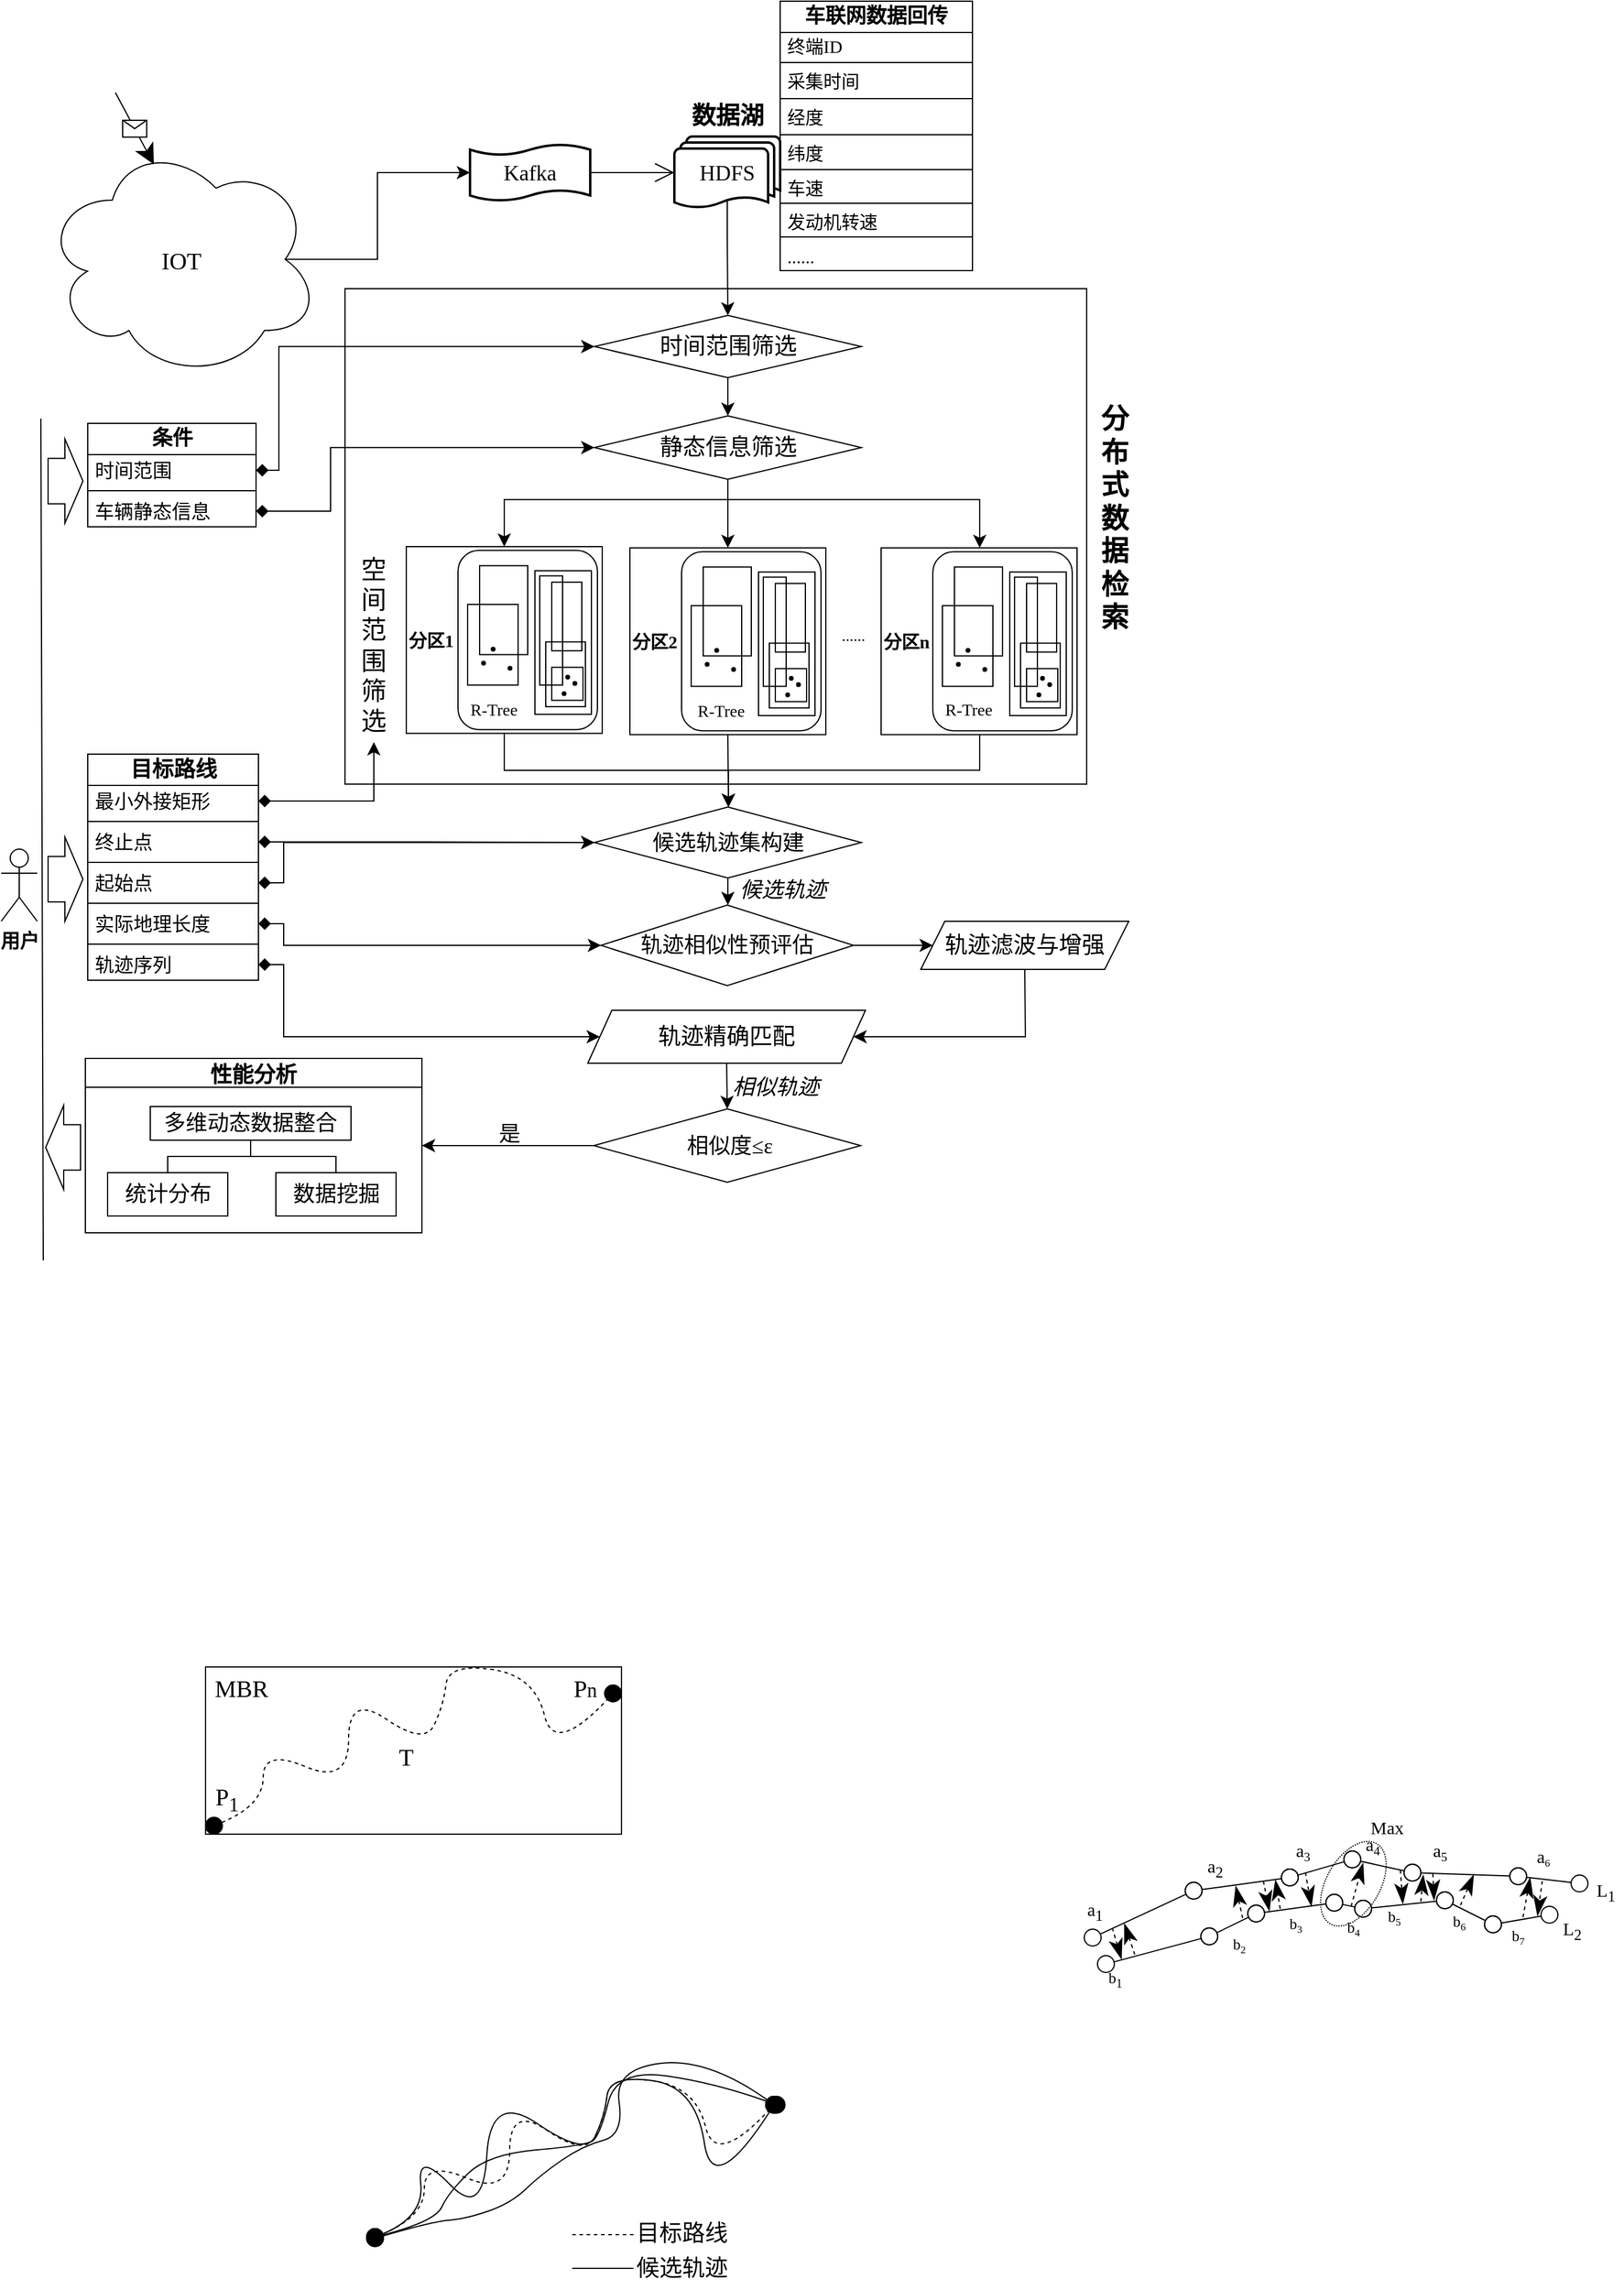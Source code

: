 <mxfile version="24.7.8">
  <diagram name="第 1 页" id="QPPe_mM45RTRhulqxfoM">
    <mxGraphModel dx="894" dy="443" grid="0" gridSize="10" guides="1" tooltips="1" connect="1" arrows="1" fold="1" page="1" pageScale="1" pageWidth="3300" pageHeight="2339" math="0" shadow="0">
      <root>
        <mxCell id="0" />
        <mxCell id="1" parent="0" />
        <mxCell id="G1OYZxIr4WpRyJIPXuP--278" value="" style="ellipse;whiteSpace=wrap;html=1;fontFamily=Architects Daughter;fontSource=https%3A%2F%2Ffonts.googleapis.com%2Fcss%3Ffamily%3DArchitects%2BDaughter;dashed=1;dashPattern=1 1;rotation=-240;" vertex="1" parent="1">
          <mxGeometry x="1364.4" y="1642.93" width="77" height="44.57" as="geometry" />
        </mxCell>
        <mxCell id="G1OYZxIr4WpRyJIPXuP--4" value="" style="rounded=0;whiteSpace=wrap;html=1;fontFamily=Architects Daughter;fontSource=https%3A%2F%2Ffonts.googleapis.com%2Fcss%3Ffamily%3DArchitects%2BDaughter;" vertex="1" parent="1">
          <mxGeometry x="448" y="1485" width="346" height="139" as="geometry" />
        </mxCell>
        <mxCell id="3G0diSPvrYinm9wSDgkd-9" value="目标路线" style="swimlane;fontStyle=1;childLayout=stackLayout;horizontal=1;startSize=26;fillColor=none;horizontalStack=0;resizeParent=1;resizeParentMax=0;resizeLast=0;collapsible=1;marginBottom=0;html=1;fontFamily=宋体;fontSize=18;verticalAlign=middle;" parent="1" vertex="1">
          <mxGeometry x="350" y="726" width="142" height="188" as="geometry">
            <mxRectangle x="360" y="410" width="110" height="30" as="alternateBounds" />
          </mxGeometry>
        </mxCell>
        <mxCell id="3G0diSPvrYinm9wSDgkd-19" value="最小外接矩形" style="text;strokeColor=none;fillColor=none;align=left;verticalAlign=middle;spacingLeft=4;spacingRight=4;overflow=hidden;rotatable=0;points=[[0,0.5],[1,0.5]];portConstraint=eastwest;whiteSpace=wrap;html=1;fontFamily=宋体;fontStyle=0;fontSize=16;" parent="3G0diSPvrYinm9wSDgkd-9" vertex="1">
          <mxGeometry y="26" width="142" height="26" as="geometry" />
        </mxCell>
        <mxCell id="3G0diSPvrYinm9wSDgkd-36" value="" style="line;strokeWidth=1;fillColor=none;align=left;verticalAlign=middle;spacingTop=-1;spacingLeft=3;spacingRight=3;rotatable=0;labelPosition=right;points=[];portConstraint=eastwest;strokeColor=inherit;fontFamily=宋体;" parent="3G0diSPvrYinm9wSDgkd-9" vertex="1">
          <mxGeometry y="52" width="142" height="8" as="geometry" />
        </mxCell>
        <mxCell id="3G0diSPvrYinm9wSDgkd-18" value="终止点" style="text;strokeColor=none;fillColor=none;align=left;verticalAlign=middle;spacingLeft=4;spacingRight=4;overflow=hidden;rotatable=0;points=[[0,0.5],[1,0.5]];portConstraint=eastwest;whiteSpace=wrap;html=1;fontFamily=宋体;fontStyle=0;fontSize=16;" parent="3G0diSPvrYinm9wSDgkd-9" vertex="1">
          <mxGeometry y="60" width="142" height="26" as="geometry" />
        </mxCell>
        <mxCell id="3G0diSPvrYinm9wSDgkd-35" value="" style="line;strokeWidth=1;fillColor=none;align=left;verticalAlign=middle;spacingTop=-1;spacingLeft=3;spacingRight=3;rotatable=0;labelPosition=right;points=[];portConstraint=eastwest;strokeColor=inherit;fontFamily=宋体;" parent="3G0diSPvrYinm9wSDgkd-9" vertex="1">
          <mxGeometry y="86" width="142" height="8" as="geometry" />
        </mxCell>
        <mxCell id="3G0diSPvrYinm9wSDgkd-201" value="起始点" style="text;strokeColor=none;fillColor=none;align=left;verticalAlign=middle;spacingLeft=4;spacingRight=4;overflow=hidden;rotatable=0;points=[[0,0.5],[1,0.5]];portConstraint=eastwest;whiteSpace=wrap;html=1;fontFamily=宋体;fontStyle=0;fontSize=16;" parent="3G0diSPvrYinm9wSDgkd-9" vertex="1">
          <mxGeometry y="94" width="142" height="26" as="geometry" />
        </mxCell>
        <mxCell id="3G0diSPvrYinm9wSDgkd-37" value="" style="line;strokeWidth=1;fillColor=none;align=left;verticalAlign=middle;spacingTop=-1;spacingLeft=3;spacingRight=3;rotatable=0;labelPosition=right;points=[];portConstraint=eastwest;strokeColor=inherit;fontFamily=宋体;" parent="3G0diSPvrYinm9wSDgkd-9" vertex="1">
          <mxGeometry y="120" width="142" height="8" as="geometry" />
        </mxCell>
        <mxCell id="3G0diSPvrYinm9wSDgkd-12" value="实际地理长度" style="text;strokeColor=none;fillColor=none;align=left;verticalAlign=middle;spacingLeft=4;spacingRight=4;overflow=hidden;rotatable=0;points=[[0,0.5],[1,0.5]];portConstraint=eastwest;whiteSpace=wrap;html=1;fontFamily=宋体;fontStyle=0;fontSize=16;" parent="3G0diSPvrYinm9wSDgkd-9" vertex="1">
          <mxGeometry y="128" width="142" height="26" as="geometry" />
        </mxCell>
        <mxCell id="3G0diSPvrYinm9wSDgkd-34" value="" style="line;strokeWidth=1;fillColor=none;align=left;verticalAlign=middle;spacingTop=-1;spacingLeft=3;spacingRight=3;rotatable=0;labelPosition=right;points=[];portConstraint=eastwest;strokeColor=inherit;fontFamily=宋体;" parent="3G0diSPvrYinm9wSDgkd-9" vertex="1">
          <mxGeometry y="154" width="142" height="8" as="geometry" />
        </mxCell>
        <mxCell id="3G0diSPvrYinm9wSDgkd-10" value="轨迹序列" style="text;strokeColor=none;fillColor=none;align=left;verticalAlign=middle;spacingLeft=4;spacingRight=4;overflow=hidden;rotatable=0;points=[[0,0.5],[1,0.5]];portConstraint=eastwest;whiteSpace=wrap;html=1;fontFamily=宋体;fontStyle=0;fontSize=16;" parent="3G0diSPvrYinm9wSDgkd-9" vertex="1">
          <mxGeometry y="162" width="142" height="26" as="geometry" />
        </mxCell>
        <mxCell id="3G0diSPvrYinm9wSDgkd-20" value="Kafka" style="shape=tape;whiteSpace=wrap;html=1;strokeWidth=2;size=0.19;fontFamily=宋体;fontStyle=0;fontSize=18;" parent="1" vertex="1">
          <mxGeometry x="668" y="219" width="100" height="47" as="geometry" />
        </mxCell>
        <mxCell id="3G0diSPvrYinm9wSDgkd-21" value="HDFS" style="strokeWidth=2;html=1;shape=mxgraph.flowchart.multi-document;whiteSpace=wrap;fontFamily=宋体;fontSize=18;fontStyle=0" parent="1" vertex="1">
          <mxGeometry x="838" y="212.5" width="88" height="60" as="geometry" />
        </mxCell>
        <mxCell id="3G0diSPvrYinm9wSDgkd-22" style="edgeStyle=none;curved=1;rounded=0;orthogonalLoop=1;jettySize=auto;html=1;exitX=1;exitY=0.5;exitDx=0;exitDy=0;exitPerimeter=0;entryX=0;entryY=0.5;entryDx=0;entryDy=0;entryPerimeter=0;fontFamily=宋体;fontSize=16;startSize=14;endArrow=open;endSize=14;sourcePerimeterSpacing=8;targetPerimeterSpacing=8;" parent="1" source="3G0diSPvrYinm9wSDgkd-20" target="3G0diSPvrYinm9wSDgkd-21" edge="1">
          <mxGeometry relative="1" as="geometry" />
        </mxCell>
        <mxCell id="3G0diSPvrYinm9wSDgkd-23" value="车联网数据回传" style="swimlane;fontStyle=1;align=center;verticalAlign=middle;childLayout=stackLayout;horizontal=1;startSize=26;horizontalStack=0;resizeParent=1;resizeParentMax=0;resizeLast=0;collapsible=1;marginBottom=0;whiteSpace=wrap;html=1;fontFamily=宋体;fontSize=17;" parent="1" vertex="1">
          <mxGeometry x="926" y="100" width="160" height="224" as="geometry" />
        </mxCell>
        <mxCell id="3G0diSPvrYinm9wSDgkd-24" value="终端ID" style="text;strokeColor=none;fillColor=none;align=left;verticalAlign=middle;spacingLeft=4;spacingRight=4;overflow=hidden;rotatable=0;points=[[0,0.5],[1,0.5]];portConstraint=eastwest;whiteSpace=wrap;html=1;fontFamily=宋体;fontSize=15;fontColor=#000000;" parent="3G0diSPvrYinm9wSDgkd-23" vertex="1">
          <mxGeometry y="26" width="160" height="21" as="geometry" />
        </mxCell>
        <mxCell id="3G0diSPvrYinm9wSDgkd-38" value="" style="line;strokeWidth=1;fillColor=none;align=left;verticalAlign=middle;spacingTop=-1;spacingLeft=3;spacingRight=3;rotatable=0;labelPosition=right;points=[];portConstraint=eastwest;strokeColor=inherit;fontFamily=宋体;" parent="3G0diSPvrYinm9wSDgkd-23" vertex="1">
          <mxGeometry y="47" width="160" height="8" as="geometry" />
        </mxCell>
        <mxCell id="3G0diSPvrYinm9wSDgkd-27" value="采集时间" style="text;strokeColor=none;fillColor=none;align=left;verticalAlign=middle;spacingLeft=4;spacingRight=4;overflow=hidden;rotatable=0;points=[[0,0.5],[1,0.5]];portConstraint=eastwest;whiteSpace=wrap;html=1;fontFamily=宋体;fontSize=15;fontColor=#000000;" parent="3G0diSPvrYinm9wSDgkd-23" vertex="1">
          <mxGeometry y="55" width="160" height="22" as="geometry" />
        </mxCell>
        <mxCell id="3G0diSPvrYinm9wSDgkd-39" value="" style="line;strokeWidth=1;fillColor=none;align=left;verticalAlign=middle;spacingTop=-1;spacingLeft=3;spacingRight=3;rotatable=0;labelPosition=right;points=[];portConstraint=eastwest;strokeColor=inherit;fontFamily=宋体;" parent="3G0diSPvrYinm9wSDgkd-23" vertex="1">
          <mxGeometry y="77" width="160" height="8" as="geometry" />
        </mxCell>
        <mxCell id="3G0diSPvrYinm9wSDgkd-26" value="经度" style="text;strokeColor=none;fillColor=none;align=left;verticalAlign=middle;spacingLeft=4;spacingRight=4;overflow=hidden;rotatable=0;points=[[0,0.5],[1,0.5]];portConstraint=eastwest;whiteSpace=wrap;html=1;fontFamily=宋体;fontSize=15;fontColor=#000000;" parent="3G0diSPvrYinm9wSDgkd-23" vertex="1">
          <mxGeometry y="85" width="160" height="22" as="geometry" />
        </mxCell>
        <mxCell id="3G0diSPvrYinm9wSDgkd-51" value="" style="line;strokeWidth=1;fillColor=none;align=left;verticalAlign=middle;spacingTop=-1;spacingLeft=3;spacingRight=3;rotatable=0;labelPosition=right;points=[];portConstraint=eastwest;strokeColor=inherit;fontFamily=宋体;" parent="3G0diSPvrYinm9wSDgkd-23" vertex="1">
          <mxGeometry y="107" width="160" height="8" as="geometry" />
        </mxCell>
        <mxCell id="3G0diSPvrYinm9wSDgkd-48" value="纬度" style="text;strokeColor=none;fillColor=none;align=left;verticalAlign=middle;spacingLeft=4;spacingRight=4;overflow=hidden;rotatable=0;points=[[0,0.5],[1,0.5]];portConstraint=eastwest;whiteSpace=wrap;html=1;fontFamily=宋体;fontSize=15;fontColor=#000000;" parent="3G0diSPvrYinm9wSDgkd-23" vertex="1">
          <mxGeometry y="115" width="160" height="21" as="geometry" />
        </mxCell>
        <mxCell id="3G0diSPvrYinm9wSDgkd-52" value="" style="line;strokeWidth=1;fillColor=none;align=left;verticalAlign=middle;spacingTop=-1;spacingLeft=3;spacingRight=3;rotatable=0;labelPosition=right;points=[];portConstraint=eastwest;strokeColor=inherit;fontFamily=宋体;" parent="3G0diSPvrYinm9wSDgkd-23" vertex="1">
          <mxGeometry y="136" width="160" height="8" as="geometry" />
        </mxCell>
        <mxCell id="3G0diSPvrYinm9wSDgkd-40" value="车速" style="text;strokeColor=none;fillColor=none;align=left;verticalAlign=middle;spacingLeft=4;spacingRight=4;overflow=hidden;rotatable=0;points=[[0,0.5],[1,0.5]];portConstraint=eastwest;whiteSpace=wrap;html=1;fontFamily=宋体;fontSize=15;fontColor=#000000;" parent="3G0diSPvrYinm9wSDgkd-23" vertex="1">
          <mxGeometry y="144" width="160" height="20" as="geometry" />
        </mxCell>
        <mxCell id="3G0diSPvrYinm9wSDgkd-53" value="" style="line;strokeWidth=1;fillColor=none;align=left;verticalAlign=middle;spacingTop=-1;spacingLeft=3;spacingRight=3;rotatable=0;labelPosition=right;points=[];portConstraint=eastwest;strokeColor=inherit;fontFamily=宋体;" parent="3G0diSPvrYinm9wSDgkd-23" vertex="1">
          <mxGeometry y="164" width="160" height="8" as="geometry" />
        </mxCell>
        <mxCell id="3G0diSPvrYinm9wSDgkd-49" value="发动机转速" style="text;strokeColor=none;fillColor=none;align=left;verticalAlign=middle;spacingLeft=4;spacingRight=4;overflow=hidden;rotatable=0;points=[[0,0.5],[1,0.5]];portConstraint=eastwest;whiteSpace=wrap;html=1;fontFamily=宋体;fontSize=15;fontColor=#000000;" parent="3G0diSPvrYinm9wSDgkd-23" vertex="1">
          <mxGeometry y="172" width="160" height="20" as="geometry" />
        </mxCell>
        <mxCell id="3G0diSPvrYinm9wSDgkd-54" value="" style="line;strokeWidth=1;fillColor=none;align=left;verticalAlign=middle;spacingTop=-1;spacingLeft=3;spacingRight=3;rotatable=0;labelPosition=right;points=[];portConstraint=eastwest;strokeColor=inherit;fontFamily=宋体;" parent="3G0diSPvrYinm9wSDgkd-23" vertex="1">
          <mxGeometry y="192" width="160" height="8" as="geometry" />
        </mxCell>
        <mxCell id="3G0diSPvrYinm9wSDgkd-50" value="......" style="text;strokeColor=none;fillColor=none;align=left;verticalAlign=middle;spacingLeft=4;spacingRight=4;overflow=hidden;rotatable=0;points=[[0,0.5],[1,0.5]];portConstraint=eastwest;whiteSpace=wrap;html=1;fontFamily=宋体;fontSize=15;fontColor=#000000;" parent="3G0diSPvrYinm9wSDgkd-23" vertex="1">
          <mxGeometry y="200" width="160" height="24" as="geometry" />
        </mxCell>
        <mxCell id="3G0diSPvrYinm9wSDgkd-55" value="IOT" style="ellipse;shape=cloud;whiteSpace=wrap;html=1;align=center;fontFamily=宋体;fontSize=20;" parent="1" vertex="1">
          <mxGeometry x="313" y="216" width="230" height="197.25" as="geometry" />
        </mxCell>
        <mxCell id="3G0diSPvrYinm9wSDgkd-160" value="候选轨迹集构建" style="rhombus;whiteSpace=wrap;html=1;fontFamily=宋体;fontSize=18;" parent="1" vertex="1">
          <mxGeometry x="771.5" y="770" width="222" height="59" as="geometry" />
        </mxCell>
        <mxCell id="3G0diSPvrYinm9wSDgkd-166" value="轨迹滤波与增强" style="shape=parallelogram;perimeter=parallelogramPerimeter;whiteSpace=wrap;html=1;fixedSize=1;fontFamily=宋体;fontSize=19;" parent="1" vertex="1">
          <mxGeometry x="1043" y="865" width="173" height="40" as="geometry" />
        </mxCell>
        <mxCell id="3G0diSPvrYinm9wSDgkd-167" value="轨迹精确匹配" style="shape=parallelogram;perimeter=parallelogramPerimeter;whiteSpace=wrap;html=1;fixedSize=1;fontFamily=宋体;fontSize=19;" parent="1" vertex="1">
          <mxGeometry x="766" y="939" width="231" height="44" as="geometry" />
        </mxCell>
        <mxCell id="3G0diSPvrYinm9wSDgkd-168" value="" style="edgeStyle=elbowEdgeStyle;elbow=horizontal;endArrow=classic;html=1;curved=0;rounded=0;endSize=8;startSize=8;fontFamily=宋体;fontSize=16;sourcePerimeterSpacing=8;targetPerimeterSpacing=8;entryX=0;entryY=0.5;entryDx=0;entryDy=0;exitX=1;exitY=0.5;exitDx=0;exitDy=0;" parent="1" source="G1OYZxIr4WpRyJIPXuP--146" target="3G0diSPvrYinm9wSDgkd-166" edge="1">
          <mxGeometry width="50" height="50" relative="1" as="geometry">
            <mxPoint x="987" y="873" as="sourcePoint" />
            <mxPoint x="727" y="954" as="targetPoint" />
          </mxGeometry>
        </mxCell>
        <mxCell id="3G0diSPvrYinm9wSDgkd-170" value="" style="edgeStyle=elbowEdgeStyle;elbow=horizontal;endArrow=classic;html=1;curved=0;rounded=0;endSize=8;startSize=8;fontFamily=宋体;fontSize=16;sourcePerimeterSpacing=8;targetPerimeterSpacing=8;exitX=0.5;exitY=1;exitDx=0;exitDy=0;entryX=1;entryY=0.5;entryDx=0;entryDy=0;" parent="1" source="3G0diSPvrYinm9wSDgkd-166" target="3G0diSPvrYinm9wSDgkd-167" edge="1">
          <mxGeometry width="50" height="50" relative="1" as="geometry">
            <mxPoint x="1104" y="1022" as="sourcePoint" />
            <mxPoint x="1154" y="972" as="targetPoint" />
            <Array as="points">
              <mxPoint x="1130" y="929" />
              <mxPoint x="1117" y="924" />
            </Array>
          </mxGeometry>
        </mxCell>
        <mxCell id="3G0diSPvrYinm9wSDgkd-171" value="&lt;span style=&quot;text-align: justify; background-color: rgb(255, 255, 255);&quot;&gt;&lt;font style=&quot;font-size: 18px;&quot;&gt;&amp;nbsp;相似度≤ε&lt;/font&gt;&lt;/span&gt;" style="rhombus;whiteSpace=wrap;html=1;fontFamily=宋体;fontSize=18;" parent="1" vertex="1">
          <mxGeometry x="771" y="1021" width="222" height="61" as="geometry" />
        </mxCell>
        <mxCell id="3G0diSPvrYinm9wSDgkd-174" value="" style="edgeStyle=elbowEdgeStyle;elbow=horizontal;endArrow=classic;html=1;curved=0;rounded=0;endSize=8;startSize=8;fontFamily=宋体;fontSize=16;sourcePerimeterSpacing=8;targetPerimeterSpacing=8;exitX=0.5;exitY=1;exitDx=0;exitDy=0;entryX=0.5;entryY=0;entryDx=0;entryDy=0;" parent="1" source="3G0diSPvrYinm9wSDgkd-167" target="3G0diSPvrYinm9wSDgkd-171" edge="1">
          <mxGeometry width="50" height="50" relative="1" as="geometry">
            <mxPoint x="734" y="754" as="sourcePoint" />
            <mxPoint x="849" y="1065" as="targetPoint" />
          </mxGeometry>
        </mxCell>
        <mxCell id="3G0diSPvrYinm9wSDgkd-178" value="性能分析" style="swimlane;startSize=24;horizontal=1;containerType=tree;newEdgeStyle={&quot;edgeStyle&quot;:&quot;elbowEdgeStyle&quot;,&quot;startArrow&quot;:&quot;none&quot;,&quot;endArrow&quot;:&quot;none&quot;};fontFamily=宋体;fontSize=18;" parent="1" vertex="1">
          <mxGeometry x="348" y="979" width="280" height="145" as="geometry" />
        </mxCell>
        <mxCell id="3G0diSPvrYinm9wSDgkd-179" value="" style="edgeStyle=elbowEdgeStyle;elbow=vertical;sourcePerimeterSpacing=0;targetPerimeterSpacing=0;startArrow=none;endArrow=none;rounded=0;curved=0;fontFamily=宋体;fontSize=16;startSize=14;endSize=14;" parent="3G0diSPvrYinm9wSDgkd-178" source="3G0diSPvrYinm9wSDgkd-181" target="3G0diSPvrYinm9wSDgkd-182" edge="1">
          <mxGeometry relative="1" as="geometry" />
        </mxCell>
        <mxCell id="3G0diSPvrYinm9wSDgkd-180" value="" style="edgeStyle=elbowEdgeStyle;elbow=vertical;sourcePerimeterSpacing=0;targetPerimeterSpacing=0;startArrow=none;endArrow=none;rounded=0;curved=0;fontFamily=宋体;fontSize=16;startSize=14;endSize=14;" parent="3G0diSPvrYinm9wSDgkd-178" source="3G0diSPvrYinm9wSDgkd-181" target="3G0diSPvrYinm9wSDgkd-183" edge="1">
          <mxGeometry relative="1" as="geometry" />
        </mxCell>
        <UserObject label="多维动态数据整合" treeRoot="1" id="3G0diSPvrYinm9wSDgkd-181">
          <mxCell style="whiteSpace=wrap;html=1;align=center;treeFolding=1;treeMoving=1;newEdgeStyle={&quot;edgeStyle&quot;:&quot;elbowEdgeStyle&quot;,&quot;startArrow&quot;:&quot;none&quot;,&quot;endArrow&quot;:&quot;none&quot;};fontFamily=宋体;fontSize=18;" parent="3G0diSPvrYinm9wSDgkd-178" vertex="1">
            <mxGeometry x="54" y="40" width="167" height="28" as="geometry" />
          </mxCell>
        </UserObject>
        <mxCell id="3G0diSPvrYinm9wSDgkd-182" value="统计分布" style="whiteSpace=wrap;html=1;align=center;verticalAlign=middle;treeFolding=1;treeMoving=1;newEdgeStyle={&quot;edgeStyle&quot;:&quot;elbowEdgeStyle&quot;,&quot;startArrow&quot;:&quot;none&quot;,&quot;endArrow&quot;:&quot;none&quot;};fontFamily=宋体;fontSize=18;" parent="3G0diSPvrYinm9wSDgkd-178" vertex="1">
          <mxGeometry x="18.5" y="95" width="100" height="36" as="geometry" />
        </mxCell>
        <mxCell id="3G0diSPvrYinm9wSDgkd-183" value="数据挖掘" style="whiteSpace=wrap;html=1;align=center;verticalAlign=middle;treeFolding=1;treeMoving=1;newEdgeStyle={&quot;edgeStyle&quot;:&quot;elbowEdgeStyle&quot;,&quot;startArrow&quot;:&quot;none&quot;,&quot;endArrow&quot;:&quot;none&quot;};fontFamily=宋体;fontSize=18;" parent="3G0diSPvrYinm9wSDgkd-178" vertex="1">
          <mxGeometry x="158.5" y="95" width="100" height="36" as="geometry" />
        </mxCell>
        <mxCell id="3G0diSPvrYinm9wSDgkd-184" value="" style="edgeStyle=elbowEdgeStyle;elbow=horizontal;endArrow=classic;html=1;curved=0;rounded=0;endSize=8;startSize=8;fontFamily=宋体;fontSize=16;sourcePerimeterSpacing=8;targetPerimeterSpacing=8;exitX=0;exitY=0.5;exitDx=0;exitDy=0;entryX=1;entryY=0.5;entryDx=0;entryDy=0;" parent="1" source="3G0diSPvrYinm9wSDgkd-171" target="3G0diSPvrYinm9wSDgkd-178" edge="1">
          <mxGeometry width="50" height="50" relative="1" as="geometry">
            <mxPoint x="745" y="1178" as="sourcePoint" />
            <mxPoint x="795" y="1128" as="targetPoint" />
          </mxGeometry>
        </mxCell>
        <mxCell id="3G0diSPvrYinm9wSDgkd-186" value="" style="edgeStyle=elbowEdgeStyle;elbow=horizontal;endArrow=classic;html=1;curved=0;rounded=0;endSize=8;startSize=8;fontFamily=宋体;fontSize=16;sourcePerimeterSpacing=8;targetPerimeterSpacing=8;exitX=0.875;exitY=0.5;exitDx=0;exitDy=0;exitPerimeter=0;entryX=0;entryY=0.5;entryDx=0;entryDy=0;entryPerimeter=0;" parent="1" source="3G0diSPvrYinm9wSDgkd-55" target="3G0diSPvrYinm9wSDgkd-20" edge="1">
          <mxGeometry width="50" height="50" relative="1" as="geometry">
            <mxPoint x="544" y="301" as="sourcePoint" />
            <mxPoint x="594" y="251" as="targetPoint" />
          </mxGeometry>
        </mxCell>
        <mxCell id="3G0diSPvrYinm9wSDgkd-187" value="&lt;font size=&quot;1&quot; style=&quot;&quot;&gt;&lt;b style=&quot;font-size: 16px;&quot;&gt;用户&lt;/b&gt;&lt;/font&gt;" style="shape=umlActor;verticalLabelPosition=bottom;verticalAlign=top;html=1;fontFamily=宋体;" parent="1" vertex="1">
          <mxGeometry x="278" y="805" width="30" height="60" as="geometry" />
        </mxCell>
        <mxCell id="3G0diSPvrYinm9wSDgkd-191" value="" style="endArrow=none;html=1;rounded=0;fontFamily=宋体;fontSize=16;startSize=14;endSize=14;sourcePerimeterSpacing=8;targetPerimeterSpacing=8;curved=1;" parent="1" edge="1">
          <mxGeometry width="50" height="50" relative="1" as="geometry">
            <mxPoint x="313" y="1147" as="sourcePoint" />
            <mxPoint x="311" y="447" as="targetPoint" />
          </mxGeometry>
        </mxCell>
        <mxCell id="3G0diSPvrYinm9wSDgkd-197" value="数据湖" style="text;html=1;align=center;verticalAlign=middle;whiteSpace=wrap;rounded=0;fontSize=20;fontFamily=宋体;fontStyle=1" parent="1" vertex="1">
          <mxGeometry x="842" y="179" width="81" height="30" as="geometry" />
        </mxCell>
        <mxCell id="3G0diSPvrYinm9wSDgkd-198" value="是" style="text;html=1;align=center;verticalAlign=middle;whiteSpace=wrap;rounded=0;fontSize=18;fontFamily=宋体;" parent="1" vertex="1">
          <mxGeometry x="671" y="1027" width="60" height="30" as="geometry" />
        </mxCell>
        <mxCell id="3G0diSPvrYinm9wSDgkd-226" value="候选轨迹" style="text;html=1;align=center;verticalAlign=middle;whiteSpace=wrap;rounded=0;fontSize=18;fontFamily=宋体;fontStyle=2" parent="1" vertex="1">
          <mxGeometry x="887" y="824" width="83" height="30" as="geometry" />
        </mxCell>
        <mxCell id="3G0diSPvrYinm9wSDgkd-227" value="相似轨迹" style="text;html=1;align=center;verticalAlign=middle;whiteSpace=wrap;rounded=0;fontSize=18;fontFamily=宋体;fontStyle=2" parent="1" vertex="1">
          <mxGeometry x="881" y="988" width="83" height="30" as="geometry" />
        </mxCell>
        <mxCell id="7TAQLzED8YgwvD5aUBoT-1" value="" style="endArrow=classic;html=1;rounded=0;fontFamily=Architects Daughter;fontSource=https%3A%2F%2Ffonts.googleapis.com%2Fcss%3Ffamily%3DArchitects%2BDaughter;fontSize=16;startSize=14;endSize=14;sourcePerimeterSpacing=8;targetPerimeterSpacing=8;curved=1;entryX=0.4;entryY=0.1;entryDx=0;entryDy=0;entryPerimeter=0;" parent="1" target="3G0diSPvrYinm9wSDgkd-55" edge="1">
          <mxGeometry relative="1" as="geometry">
            <mxPoint x="373" y="176" as="sourcePoint" />
            <mxPoint x="473" y="176" as="targetPoint" />
          </mxGeometry>
        </mxCell>
        <mxCell id="7TAQLzED8YgwvD5aUBoT-2" value="" style="shape=message;html=1;outlineConnect=0;fontFamily=Architects Daughter;fontSource=https%3A%2F%2Ffonts.googleapis.com%2Fcss%3Ffamily%3DArchitects%2BDaughter;" parent="7TAQLzED8YgwvD5aUBoT-1" vertex="1">
          <mxGeometry width="20" height="14" relative="1" as="geometry">
            <mxPoint x="-10" y="-7" as="offset" />
          </mxGeometry>
        </mxCell>
        <mxCell id="G1OYZxIr4WpRyJIPXuP--2" value="" style="curved=1;endArrow=oval;html=1;rounded=0;fontFamily=Architects Daughter;fontSource=https%3A%2F%2Ffonts.googleapis.com%2Fcss%3Ffamily%3DArchitects%2BDaughter;fontSize=16;startSize=14;endSize=14;sourcePerimeterSpacing=8;targetPerimeterSpacing=8;endFill=1;startArrow=oval;startFill=1;dashed=1;" edge="1" parent="1">
          <mxGeometry width="50" height="50" relative="1" as="geometry">
            <mxPoint x="455" y="1617" as="sourcePoint" />
            <mxPoint x="787" y="1507" as="targetPoint" />
            <Array as="points">
              <mxPoint x="496" y="1600" />
              <mxPoint x="496" y="1553" />
              <mxPoint x="567" y="1583" />
              <mxPoint x="567" y="1507" />
              <mxPoint x="630" y="1550" />
              <mxPoint x="646" y="1517" />
              <mxPoint x="650" y="1482" />
              <mxPoint x="722" y="1492" />
              <mxPoint x="738" y="1559" />
            </Array>
          </mxGeometry>
        </mxCell>
        <mxCell id="G1OYZxIr4WpRyJIPXuP--5" value="&lt;font face=&quot;Times New Roman&quot;&gt;P&lt;sub&gt;1&lt;/sub&gt;&lt;/font&gt;" style="text;strokeColor=none;fillColor=none;html=1;align=center;verticalAlign=middle;whiteSpace=wrap;rounded=0;fontSize=20;fontFamily=Architects Daughter;fontSource=https%3A%2F%2Ffonts.googleapis.com%2Fcss%3Ffamily%3DArchitects%2BDaughter;" vertex="1" parent="1">
          <mxGeometry x="436" y="1580" width="60" height="30" as="geometry" />
        </mxCell>
        <mxCell id="G1OYZxIr4WpRyJIPXuP--6" value="&lt;font face=&quot;Times New Roman&quot;&gt;P&lt;span style=&quot;font-size: 16.667px;&quot;&gt;n&lt;/span&gt;&lt;/font&gt;" style="text;strokeColor=none;fillColor=none;html=1;align=center;verticalAlign=middle;whiteSpace=wrap;rounded=0;fontSize=20;fontFamily=Architects Daughter;fontSource=https%3A%2F%2Ffonts.googleapis.com%2Fcss%3Ffamily%3DArchitects%2BDaughter;" vertex="1" parent="1">
          <mxGeometry x="734" y="1488" width="60" height="30" as="geometry" />
        </mxCell>
        <mxCell id="G1OYZxIr4WpRyJIPXuP--7" value="&lt;font face=&quot;Times New Roman&quot;&gt;MBR&lt;/font&gt;" style="text;strokeColor=none;fillColor=none;html=1;align=center;verticalAlign=middle;whiteSpace=wrap;rounded=0;fontSize=20;fontFamily=Architects Daughter;fontSource=https%3A%2F%2Ffonts.googleapis.com%2Fcss%3Ffamily%3DArchitects%2BDaughter;" vertex="1" parent="1">
          <mxGeometry x="448" y="1488" width="60" height="30" as="geometry" />
        </mxCell>
        <mxCell id="G1OYZxIr4WpRyJIPXuP--8" value="&lt;font face=&quot;Times New Roman&quot;&gt;T&lt;/font&gt;" style="text;strokeColor=none;fillColor=none;html=1;align=center;verticalAlign=middle;whiteSpace=wrap;rounded=0;fontSize=20;fontFamily=Architects Daughter;fontSource=https%3A%2F%2Ffonts.googleapis.com%2Fcss%3Ffamily%3DArchitects%2BDaughter;" vertex="1" parent="1">
          <mxGeometry x="585" y="1545" width="60" height="30" as="geometry" />
        </mxCell>
        <mxCell id="G1OYZxIr4WpRyJIPXuP--142" value="" style="group" vertex="1" connectable="0" parent="1">
          <mxGeometry x="561" y="356" width="617" height="414" as="geometry" />
        </mxCell>
        <mxCell id="G1OYZxIr4WpRyJIPXuP--134" value="" style="rounded=0;whiteSpace=wrap;html=1;fontFamily=Architects Daughter;fontSource=https%3A%2F%2Ffonts.googleapis.com%2Fcss%3Ffamily%3DArchitects%2BDaughter;" vertex="1" parent="G1OYZxIr4WpRyJIPXuP--142">
          <mxGeometry x="3" y="-17" width="617" height="411.93" as="geometry" />
        </mxCell>
        <mxCell id="G1OYZxIr4WpRyJIPXuP--128" value="" style="group" vertex="1" connectable="0" parent="G1OYZxIr4WpRyJIPXuP--142">
          <mxGeometry x="54" y="91.883" width="558" height="322.117" as="geometry" />
        </mxCell>
        <mxCell id="G1OYZxIr4WpRyJIPXuP--67" value="" style="group;fontFamily=宋体;" vertex="1" connectable="0" parent="G1OYZxIr4WpRyJIPXuP--128">
          <mxGeometry x="395" y="106.668" width="163" height="155.25" as="geometry" />
        </mxCell>
        <mxCell id="G1OYZxIr4WpRyJIPXuP--68" value="" style="rounded=1;whiteSpace=wrap;html=1;fontFamily=宋体;fillColor=none;" vertex="1" parent="G1OYZxIr4WpRyJIPXuP--67">
          <mxGeometry x="43" y="3.168" width="116" height="148.913" as="geometry" />
        </mxCell>
        <mxCell id="G1OYZxIr4WpRyJIPXuP--69" value="&lt;b&gt;&lt;font style=&quot;font-size: 15px;&quot;&gt;分区n&lt;/font&gt;&lt;/b&gt;" style="rounded=0;whiteSpace=wrap;html=1;fontFamily=宋体;fillColor=none;align=left;" vertex="1" parent="G1OYZxIr4WpRyJIPXuP--67">
          <mxGeometry width="163" height="155.25" as="geometry" />
        </mxCell>
        <mxCell id="G1OYZxIr4WpRyJIPXuP--70" value="" style="group;fontFamily=宋体;" vertex="1" connectable="0" parent="G1OYZxIr4WpRyJIPXuP--128">
          <mxGeometry y="105.612" width="163" height="155.25" as="geometry" />
        </mxCell>
        <mxCell id="G1OYZxIr4WpRyJIPXuP--71" value="" style="group;fontFamily=宋体;" vertex="1" connectable="0" parent="G1OYZxIr4WpRyJIPXuP--70">
          <mxGeometry x="51" y="15.842" width="103" height="123.566" as="geometry" />
        </mxCell>
        <mxCell id="G1OYZxIr4WpRyJIPXuP--72" value="" style="rounded=0;whiteSpace=wrap;html=1;fontFamily=宋体;" vertex="1" parent="G1OYZxIr4WpRyJIPXuP--71">
          <mxGeometry x="56" y="4.224" width="47" height="119.342" as="geometry" />
        </mxCell>
        <mxCell id="G1OYZxIr4WpRyJIPXuP--73" value="" style="rounded=0;whiteSpace=wrap;html=1;fontFamily=宋体;fillColor=none;" vertex="1" parent="G1OYZxIr4WpRyJIPXuP--71">
          <mxGeometry x="10" width="40" height="73.929" as="geometry" />
        </mxCell>
        <mxCell id="G1OYZxIr4WpRyJIPXuP--74" value="" style="rounded=0;whiteSpace=wrap;html=1;fontFamily=宋体;fillColor=none;" vertex="1" parent="G1OYZxIr4WpRyJIPXuP--71">
          <mxGeometry y="32.212" width="42" height="67.064" as="geometry" />
        </mxCell>
        <mxCell id="G1OYZxIr4WpRyJIPXuP--75" value="" style="rounded=0;whiteSpace=wrap;html=1;fontFamily=宋体;fillColor=none;" vertex="1" parent="G1OYZxIr4WpRyJIPXuP--71">
          <mxGeometry x="60" y="8.449" width="19" height="90.827" as="geometry" />
        </mxCell>
        <mxCell id="G1OYZxIr4WpRyJIPXuP--76" value="" style="rounded=0;whiteSpace=wrap;html=1;fontFamily=宋体;fillColor=none;" vertex="1" parent="G1OYZxIr4WpRyJIPXuP--71">
          <mxGeometry x="65" y="63.367" width="33" height="53.862" as="geometry" />
        </mxCell>
        <mxCell id="G1OYZxIr4WpRyJIPXuP--77" value="" style="rounded=0;whiteSpace=wrap;html=1;fontFamily=宋体;fillColor=none;" vertex="1" parent="G1OYZxIr4WpRyJIPXuP--71">
          <mxGeometry x="70" y="13.73" width="25" height="57.031" as="geometry" />
        </mxCell>
        <mxCell id="G1OYZxIr4WpRyJIPXuP--78" value="" style="rounded=0;whiteSpace=wrap;html=1;fontFamily=宋体;fillColor=none;" vertex="1" parent="G1OYZxIr4WpRyJIPXuP--71">
          <mxGeometry x="70" y="84.49" width="26" height="27.459" as="geometry" />
        </mxCell>
        <mxCell id="G1OYZxIr4WpRyJIPXuP--79" value="" style="shape=waypoint;sketch=0;fillStyle=solid;size=6;pointerEvents=1;points=[];fillColor=none;resizable=0;rotatable=0;perimeter=centerPerimeter;snapToPoint=1;fontFamily=宋体;strokeWidth=0;" vertex="1" parent="G1OYZxIr4WpRyJIPXuP--71">
          <mxGeometry x="73" y="82.378" width="20" height="20" as="geometry" />
        </mxCell>
        <mxCell id="G1OYZxIr4WpRyJIPXuP--80" value="" style="shape=waypoint;sketch=0;fillStyle=solid;size=6;pointerEvents=1;points=[];fillColor=none;resizable=0;rotatable=0;perimeter=centerPerimeter;snapToPoint=1;fontFamily=宋体;strokeWidth=0;" vertex="1" parent="G1OYZxIr4WpRyJIPXuP--71">
          <mxGeometry x="79" y="87.658" width="20" height="20" as="geometry" />
        </mxCell>
        <mxCell id="G1OYZxIr4WpRyJIPXuP--81" value="" style="shape=waypoint;sketch=0;fillStyle=solid;size=6;pointerEvents=1;points=[];fillColor=none;resizable=0;rotatable=0;perimeter=centerPerimeter;snapToPoint=1;fontFamily=宋体;strokeWidth=0;" vertex="1" parent="G1OYZxIr4WpRyJIPXuP--71">
          <mxGeometry x="70" y="96.107" width="20" height="20" as="geometry" />
        </mxCell>
        <mxCell id="G1OYZxIr4WpRyJIPXuP--82" value="" style="shape=waypoint;sketch=0;fillStyle=solid;size=6;pointerEvents=1;points=[];fillColor=none;resizable=0;rotatable=0;perimeter=centerPerimeter;snapToPoint=1;fontFamily=宋体;strokeWidth=0;" vertex="1" parent="G1OYZxIr4WpRyJIPXuP--71">
          <mxGeometry x="11" y="59.143" width="20" height="20" as="geometry" />
        </mxCell>
        <mxCell id="G1OYZxIr4WpRyJIPXuP--83" value="" style="shape=waypoint;sketch=0;fillStyle=solid;size=6;pointerEvents=1;points=[];fillColor=none;resizable=0;rotatable=0;perimeter=centerPerimeter;snapToPoint=1;fontFamily=宋体;strokeWidth=0;" vertex="1" parent="G1OYZxIr4WpRyJIPXuP--71">
          <mxGeometry x="3" y="70.76" width="20" height="20" as="geometry" />
        </mxCell>
        <mxCell id="G1OYZxIr4WpRyJIPXuP--84" value="" style="shape=waypoint;sketch=0;fillStyle=solid;size=6;pointerEvents=1;points=[];fillColor=none;resizable=0;rotatable=0;perimeter=centerPerimeter;snapToPoint=1;fontFamily=宋体;strokeWidth=0;" vertex="1" parent="G1OYZxIr4WpRyJIPXuP--71">
          <mxGeometry x="25" y="74.985" width="20" height="20" as="geometry" />
        </mxCell>
        <mxCell id="G1OYZxIr4WpRyJIPXuP--85" value="" style="rounded=1;whiteSpace=wrap;html=1;fontFamily=宋体;fillColor=none;" vertex="1" parent="G1OYZxIr4WpRyJIPXuP--70">
          <mxGeometry x="43" y="3.168" width="116" height="148.913" as="geometry" />
        </mxCell>
        <mxCell id="G1OYZxIr4WpRyJIPXuP--86" value="&lt;b&gt;&lt;font style=&quot;font-size: 15px;&quot;&gt;分区1&lt;/font&gt;&lt;/b&gt;" style="rounded=0;whiteSpace=wrap;html=1;fontFamily=宋体;fillColor=none;align=left;" vertex="1" parent="G1OYZxIr4WpRyJIPXuP--70">
          <mxGeometry width="163" height="155.25" as="geometry" />
        </mxCell>
        <mxCell id="G1OYZxIr4WpRyJIPXuP--87" value="&lt;font face=&quot;Times New Roman&quot; style=&quot;font-size: 14px;&quot;&gt;R-Tree&lt;/font&gt;" style="text;html=1;align=center;verticalAlign=middle;whiteSpace=wrap;rounded=0;fontSize=20;fontFamily=Architects Daughter;fontSource=https%3A%2F%2Ffonts.googleapis.com%2Fcss%3Ffamily%3DArchitects%2BDaughter;" vertex="1" parent="G1OYZxIr4WpRyJIPXuP--70">
          <mxGeometry x="43" y="117.23" width="60" height="31.684" as="geometry" />
        </mxCell>
        <mxCell id="G1OYZxIr4WpRyJIPXuP--88" value="" style="group;fontFamily=宋体;" vertex="1" connectable="0" parent="G1OYZxIr4WpRyJIPXuP--128">
          <mxGeometry x="186" y="106.668" width="163" height="155.25" as="geometry" />
        </mxCell>
        <mxCell id="G1OYZxIr4WpRyJIPXuP--89" value="" style="group;fontFamily=宋体;" vertex="1" connectable="0" parent="G1OYZxIr4WpRyJIPXuP--88">
          <mxGeometry x="51" y="15.842" width="103" height="123.566" as="geometry" />
        </mxCell>
        <mxCell id="G1OYZxIr4WpRyJIPXuP--90" value="" style="rounded=0;whiteSpace=wrap;html=1;fontFamily=宋体;" vertex="1" parent="G1OYZxIr4WpRyJIPXuP--89">
          <mxGeometry x="56" y="4.224" width="47" height="119.342" as="geometry" />
        </mxCell>
        <mxCell id="G1OYZxIr4WpRyJIPXuP--91" value="" style="rounded=0;whiteSpace=wrap;html=1;fontFamily=宋体;fillColor=none;" vertex="1" parent="G1OYZxIr4WpRyJIPXuP--89">
          <mxGeometry x="10" width="40" height="73.929" as="geometry" />
        </mxCell>
        <mxCell id="G1OYZxIr4WpRyJIPXuP--92" value="" style="rounded=0;whiteSpace=wrap;html=1;fontFamily=宋体;fillColor=none;" vertex="1" parent="G1OYZxIr4WpRyJIPXuP--89">
          <mxGeometry y="32.212" width="42" height="67.064" as="geometry" />
        </mxCell>
        <mxCell id="G1OYZxIr4WpRyJIPXuP--93" value="" style="rounded=0;whiteSpace=wrap;html=1;fontFamily=宋体;fillColor=none;" vertex="1" parent="G1OYZxIr4WpRyJIPXuP--89">
          <mxGeometry x="60" y="8.449" width="19" height="90.827" as="geometry" />
        </mxCell>
        <mxCell id="G1OYZxIr4WpRyJIPXuP--94" value="" style="rounded=0;whiteSpace=wrap;html=1;fontFamily=宋体;fillColor=none;" vertex="1" parent="G1OYZxIr4WpRyJIPXuP--89">
          <mxGeometry x="65" y="63.367" width="33" height="53.862" as="geometry" />
        </mxCell>
        <mxCell id="G1OYZxIr4WpRyJIPXuP--95" value="" style="rounded=0;whiteSpace=wrap;html=1;fontFamily=宋体;fillColor=none;" vertex="1" parent="G1OYZxIr4WpRyJIPXuP--89">
          <mxGeometry x="70" y="13.73" width="25" height="57.031" as="geometry" />
        </mxCell>
        <mxCell id="G1OYZxIr4WpRyJIPXuP--96" value="" style="rounded=0;whiteSpace=wrap;html=1;fontFamily=宋体;fillColor=none;" vertex="1" parent="G1OYZxIr4WpRyJIPXuP--89">
          <mxGeometry x="70" y="84.49" width="26" height="27.459" as="geometry" />
        </mxCell>
        <mxCell id="G1OYZxIr4WpRyJIPXuP--97" value="" style="shape=waypoint;sketch=0;fillStyle=solid;size=6;pointerEvents=1;points=[];fillColor=none;resizable=0;rotatable=0;perimeter=centerPerimeter;snapToPoint=1;fontFamily=宋体;strokeWidth=0;" vertex="1" parent="G1OYZxIr4WpRyJIPXuP--89">
          <mxGeometry x="73" y="82.378" width="20" height="20" as="geometry" />
        </mxCell>
        <mxCell id="G1OYZxIr4WpRyJIPXuP--98" value="" style="shape=waypoint;sketch=0;fillStyle=solid;size=6;pointerEvents=1;points=[];fillColor=none;resizable=0;rotatable=0;perimeter=centerPerimeter;snapToPoint=1;fontFamily=宋体;strokeWidth=0;" vertex="1" parent="G1OYZxIr4WpRyJIPXuP--89">
          <mxGeometry x="79" y="87.658" width="20" height="20" as="geometry" />
        </mxCell>
        <mxCell id="G1OYZxIr4WpRyJIPXuP--99" value="" style="shape=waypoint;sketch=0;fillStyle=solid;size=6;pointerEvents=1;points=[];fillColor=none;resizable=0;rotatable=0;perimeter=centerPerimeter;snapToPoint=1;fontFamily=宋体;strokeWidth=0;" vertex="1" parent="G1OYZxIr4WpRyJIPXuP--89">
          <mxGeometry x="70" y="96.107" width="20" height="20" as="geometry" />
        </mxCell>
        <mxCell id="G1OYZxIr4WpRyJIPXuP--100" value="" style="shape=waypoint;sketch=0;fillStyle=solid;size=6;pointerEvents=1;points=[];fillColor=none;resizable=0;rotatable=0;perimeter=centerPerimeter;snapToPoint=1;fontFamily=宋体;strokeWidth=0;" vertex="1" parent="G1OYZxIr4WpRyJIPXuP--89">
          <mxGeometry x="11" y="59.143" width="20" height="20" as="geometry" />
        </mxCell>
        <mxCell id="G1OYZxIr4WpRyJIPXuP--101" value="" style="shape=waypoint;sketch=0;fillStyle=solid;size=6;pointerEvents=1;points=[];fillColor=none;resizable=0;rotatable=0;perimeter=centerPerimeter;snapToPoint=1;fontFamily=宋体;strokeWidth=0;" vertex="1" parent="G1OYZxIr4WpRyJIPXuP--89">
          <mxGeometry x="3" y="70.76" width="20" height="20" as="geometry" />
        </mxCell>
        <mxCell id="G1OYZxIr4WpRyJIPXuP--102" value="" style="shape=waypoint;sketch=0;fillStyle=solid;size=6;pointerEvents=1;points=[];fillColor=none;resizable=0;rotatable=0;perimeter=centerPerimeter;snapToPoint=1;fontFamily=宋体;strokeWidth=0;" vertex="1" parent="G1OYZxIr4WpRyJIPXuP--89">
          <mxGeometry x="25" y="74.985" width="20" height="20" as="geometry" />
        </mxCell>
        <mxCell id="G1OYZxIr4WpRyJIPXuP--103" value="" style="rounded=1;whiteSpace=wrap;html=1;fontFamily=宋体;fillColor=none;" vertex="1" parent="G1OYZxIr4WpRyJIPXuP--88">
          <mxGeometry x="43" y="3.168" width="116" height="148.913" as="geometry" />
        </mxCell>
        <mxCell id="G1OYZxIr4WpRyJIPXuP--104" value="&lt;b&gt;&lt;font style=&quot;font-size: 15px;&quot;&gt;分区2&lt;/font&gt;&lt;/b&gt;" style="rounded=0;whiteSpace=wrap;html=1;fontFamily=宋体;fillColor=none;align=left;" vertex="1" parent="G1OYZxIr4WpRyJIPXuP--88">
          <mxGeometry width="163" height="155.25" as="geometry" />
        </mxCell>
        <mxCell id="G1OYZxIr4WpRyJIPXuP--105" value="&lt;font face=&quot;Times New Roman&quot; style=&quot;font-size: 14px;&quot;&gt;R-Tree&lt;/font&gt;" style="text;html=1;align=center;verticalAlign=middle;whiteSpace=wrap;rounded=0;fontSize=20;fontFamily=Architects Daughter;fontSource=https%3A%2F%2Ffonts.googleapis.com%2Fcss%3Ffamily%3DArchitects%2BDaughter;" vertex="1" parent="G1OYZxIr4WpRyJIPXuP--88">
          <mxGeometry x="46" y="117.23" width="60" height="31.684" as="geometry" />
        </mxCell>
        <mxCell id="G1OYZxIr4WpRyJIPXuP--106" value="" style="group;fontFamily=宋体;" vertex="1" connectable="0" parent="G1OYZxIr4WpRyJIPXuP--128">
          <mxGeometry x="446" y="122.51" width="103" height="123.566" as="geometry" />
        </mxCell>
        <mxCell id="G1OYZxIr4WpRyJIPXuP--107" value="" style="rounded=0;whiteSpace=wrap;html=1;fontFamily=宋体;" vertex="1" parent="G1OYZxIr4WpRyJIPXuP--106">
          <mxGeometry x="56" y="4.224" width="47" height="119.342" as="geometry" />
        </mxCell>
        <mxCell id="G1OYZxIr4WpRyJIPXuP--108" value="" style="rounded=0;whiteSpace=wrap;html=1;fontFamily=宋体;fillColor=none;" vertex="1" parent="G1OYZxIr4WpRyJIPXuP--106">
          <mxGeometry x="10" width="40" height="73.929" as="geometry" />
        </mxCell>
        <mxCell id="G1OYZxIr4WpRyJIPXuP--109" value="" style="rounded=0;whiteSpace=wrap;html=1;fontFamily=宋体;fillColor=none;" vertex="1" parent="G1OYZxIr4WpRyJIPXuP--106">
          <mxGeometry y="32.212" width="42" height="67.064" as="geometry" />
        </mxCell>
        <mxCell id="G1OYZxIr4WpRyJIPXuP--110" value="" style="rounded=0;whiteSpace=wrap;html=1;fontFamily=宋体;fillColor=none;" vertex="1" parent="G1OYZxIr4WpRyJIPXuP--106">
          <mxGeometry x="60" y="8.449" width="19" height="90.827" as="geometry" />
        </mxCell>
        <mxCell id="G1OYZxIr4WpRyJIPXuP--111" value="" style="rounded=0;whiteSpace=wrap;html=1;fontFamily=宋体;fillColor=none;" vertex="1" parent="G1OYZxIr4WpRyJIPXuP--106">
          <mxGeometry x="65" y="63.367" width="33" height="53.862" as="geometry" />
        </mxCell>
        <mxCell id="G1OYZxIr4WpRyJIPXuP--112" value="" style="rounded=0;whiteSpace=wrap;html=1;fontFamily=宋体;fillColor=none;" vertex="1" parent="G1OYZxIr4WpRyJIPXuP--106">
          <mxGeometry x="70" y="13.73" width="25" height="57.031" as="geometry" />
        </mxCell>
        <mxCell id="G1OYZxIr4WpRyJIPXuP--113" value="" style="rounded=0;whiteSpace=wrap;html=1;fontFamily=宋体;fillColor=none;" vertex="1" parent="G1OYZxIr4WpRyJIPXuP--106">
          <mxGeometry x="70" y="84.49" width="26" height="27.459" as="geometry" />
        </mxCell>
        <mxCell id="G1OYZxIr4WpRyJIPXuP--114" value="" style="shape=waypoint;sketch=0;fillStyle=solid;size=6;pointerEvents=1;points=[];fillColor=none;resizable=0;rotatable=0;perimeter=centerPerimeter;snapToPoint=1;fontFamily=宋体;strokeWidth=0;" vertex="1" parent="G1OYZxIr4WpRyJIPXuP--106">
          <mxGeometry x="73" y="82.378" width="20" height="20" as="geometry" />
        </mxCell>
        <mxCell id="G1OYZxIr4WpRyJIPXuP--115" value="" style="shape=waypoint;sketch=0;fillStyle=solid;size=6;pointerEvents=1;points=[];fillColor=none;resizable=0;rotatable=0;perimeter=centerPerimeter;snapToPoint=1;fontFamily=宋体;strokeWidth=0;" vertex="1" parent="G1OYZxIr4WpRyJIPXuP--106">
          <mxGeometry x="79" y="87.658" width="20" height="20" as="geometry" />
        </mxCell>
        <mxCell id="G1OYZxIr4WpRyJIPXuP--116" value="" style="shape=waypoint;sketch=0;fillStyle=solid;size=6;pointerEvents=1;points=[];fillColor=none;resizable=0;rotatable=0;perimeter=centerPerimeter;snapToPoint=1;fontFamily=宋体;strokeWidth=0;" vertex="1" parent="G1OYZxIr4WpRyJIPXuP--106">
          <mxGeometry x="70" y="96.107" width="20" height="20" as="geometry" />
        </mxCell>
        <mxCell id="G1OYZxIr4WpRyJIPXuP--117" value="" style="shape=waypoint;sketch=0;fillStyle=solid;size=6;pointerEvents=1;points=[];fillColor=none;resizable=0;rotatable=0;perimeter=centerPerimeter;snapToPoint=1;fontFamily=宋体;strokeWidth=0;" vertex="1" parent="G1OYZxIr4WpRyJIPXuP--106">
          <mxGeometry x="11" y="59.143" width="20" height="20" as="geometry" />
        </mxCell>
        <mxCell id="G1OYZxIr4WpRyJIPXuP--118" value="" style="shape=waypoint;sketch=0;fillStyle=solid;size=6;pointerEvents=1;points=[];fillColor=none;resizable=0;rotatable=0;perimeter=centerPerimeter;snapToPoint=1;fontFamily=宋体;strokeWidth=0;" vertex="1" parent="G1OYZxIr4WpRyJIPXuP--106">
          <mxGeometry x="3" y="70.76" width="20" height="20" as="geometry" />
        </mxCell>
        <mxCell id="G1OYZxIr4WpRyJIPXuP--119" value="" style="shape=waypoint;sketch=0;fillStyle=solid;size=6;pointerEvents=1;points=[];fillColor=none;resizable=0;rotatable=0;perimeter=centerPerimeter;snapToPoint=1;fontFamily=宋体;strokeWidth=0;" vertex="1" parent="G1OYZxIr4WpRyJIPXuP--106">
          <mxGeometry x="25" y="74.985" width="20" height="20" as="geometry" />
        </mxCell>
        <mxCell id="G1OYZxIr4WpRyJIPXuP--120" value="&lt;font face=&quot;Times New Roman&quot; style=&quot;font-size: 14px;&quot;&gt;R-Tree&lt;/font&gt;" style="text;html=1;align=center;verticalAlign=middle;whiteSpace=wrap;rounded=0;fontSize=20;fontFamily=Architects Daughter;fontSource=https%3A%2F%2Ffonts.googleapis.com%2Fcss%3Ffamily%3DArchitects%2BDaughter;" vertex="1" parent="G1OYZxIr4WpRyJIPXuP--128">
          <mxGeometry x="438" y="222.842" width="60" height="31.684" as="geometry" />
        </mxCell>
        <mxCell id="G1OYZxIr4WpRyJIPXuP--121" value="......" style="text;html=1;align=center;verticalAlign=middle;whiteSpace=wrap;rounded=0;fontSize=13;fontFamily=宋体;" vertex="1" parent="G1OYZxIr4WpRyJIPXuP--128">
          <mxGeometry x="342" y="163.699" width="60" height="31.684" as="geometry" />
        </mxCell>
        <mxCell id="G1OYZxIr4WpRyJIPXuP--124" value="" style="edgeStyle=elbowEdgeStyle;elbow=vertical;endArrow=classic;html=1;curved=0;rounded=0;endSize=8;startSize=8;fontFamily=宋体;fontSize=16;sourcePerimeterSpacing=8;targetPerimeterSpacing=8;exitX=0.5;exitY=1;exitDx=0;exitDy=0;entryX=0.5;entryY=0;entryDx=0;entryDy=0;" edge="1" parent="G1OYZxIr4WpRyJIPXuP--128" source="G1OYZxIr4WpRyJIPXuP--129">
          <mxGeometry width="50" height="50" relative="1" as="geometry">
            <mxPoint x="301" as="sourcePoint" />
            <mxPoint x="477" y="106.668" as="targetPoint" />
            <Array as="points">
              <mxPoint x="388" y="66.536" />
            </Array>
          </mxGeometry>
        </mxCell>
        <mxCell id="G1OYZxIr4WpRyJIPXuP--125" value="" style="edgeStyle=elbowEdgeStyle;elbow=vertical;endArrow=classic;html=1;curved=0;rounded=0;endSize=8;startSize=8;fontFamily=宋体;fontSize=16;sourcePerimeterSpacing=8;targetPerimeterSpacing=8;exitX=0.5;exitY=1;exitDx=0;exitDy=0;entryX=0.5;entryY=0;entryDx=0;entryDy=0;" edge="1" parent="G1OYZxIr4WpRyJIPXuP--128" source="G1OYZxIr4WpRyJIPXuP--86">
          <mxGeometry width="50" height="50" relative="1" as="geometry">
            <mxPoint x="221" y="177.429" as="sourcePoint" />
            <mxPoint x="268" y="322.117" as="targetPoint" />
          </mxGeometry>
        </mxCell>
        <mxCell id="G1OYZxIr4WpRyJIPXuP--126" value="" style="edgeStyle=elbowEdgeStyle;elbow=horizontal;endArrow=classic;html=1;curved=0;rounded=0;endSize=8;startSize=8;fontFamily=宋体;fontSize=16;sourcePerimeterSpacing=8;targetPerimeterSpacing=8;exitX=0.5;exitY=1;exitDx=0;exitDy=0;entryX=0.5;entryY=0;entryDx=0;entryDy=0;" edge="1" parent="G1OYZxIr4WpRyJIPXuP--128" source="G1OYZxIr4WpRyJIPXuP--104">
          <mxGeometry width="50" height="50" relative="1" as="geometry">
            <mxPoint x="221" y="177.429" as="sourcePoint" />
            <mxPoint x="268" y="322.117" as="targetPoint" />
          </mxGeometry>
        </mxCell>
        <mxCell id="G1OYZxIr4WpRyJIPXuP--127" value="" style="edgeStyle=elbowEdgeStyle;elbow=vertical;endArrow=classic;html=1;curved=0;rounded=0;endSize=8;startSize=8;fontFamily=宋体;fontSize=16;sourcePerimeterSpacing=8;targetPerimeterSpacing=8;exitX=0.5;exitY=1;exitDx=0;exitDy=0;entryX=0.5;entryY=0;entryDx=0;entryDy=0;" edge="1" parent="G1OYZxIr4WpRyJIPXuP--128">
          <mxGeometry width="50" height="50" relative="1" as="geometry">
            <mxPoint x="477" y="261.918" as="sourcePoint" />
            <mxPoint x="268" y="322.117" as="targetPoint" />
            <Array as="points">
              <mxPoint x="372" y="291.49" />
            </Array>
          </mxGeometry>
        </mxCell>
        <mxCell id="G1OYZxIr4WpRyJIPXuP--129" value="&lt;div&gt;&lt;font style=&quot;font-size: 19px;&quot;&gt;静态信息筛选&lt;/font&gt;&lt;/div&gt;" style="rhombus;whiteSpace=wrap;html=1;fontFamily=宋体;fontSize=17;" vertex="1" parent="G1OYZxIr4WpRyJIPXuP--128">
          <mxGeometry x="156.5" y="-3.168" width="222" height="52.806" as="geometry" />
        </mxCell>
        <mxCell id="G1OYZxIr4WpRyJIPXuP--123" value="" style="edgeStyle=elbowEdgeStyle;elbow=vertical;endArrow=classic;html=1;curved=0;rounded=0;endSize=8;startSize=8;fontFamily=宋体;fontSize=16;sourcePerimeterSpacing=8;targetPerimeterSpacing=8;exitX=0.5;exitY=1;exitDx=0;exitDy=0;entryX=0.5;entryY=0;entryDx=0;entryDy=0;" edge="1" parent="G1OYZxIr4WpRyJIPXuP--128" target="G1OYZxIr4WpRyJIPXuP--104" source="G1OYZxIr4WpRyJIPXuP--129">
          <mxGeometry width="50" height="50" relative="1" as="geometry">
            <mxPoint x="301" as="sourcePoint" />
            <mxPoint x="276" y="208.056" as="targetPoint" />
            <Array as="points">
              <mxPoint x="291" y="66.536" />
            </Array>
          </mxGeometry>
        </mxCell>
        <mxCell id="G1OYZxIr4WpRyJIPXuP--122" value="" style="edgeStyle=elbowEdgeStyle;elbow=vertical;endArrow=classic;html=1;curved=0;rounded=0;endSize=8;startSize=8;fontFamily=宋体;fontSize=16;sourcePerimeterSpacing=8;targetPerimeterSpacing=8;entryX=0.5;entryY=0;entryDx=0;entryDy=0;exitX=0.5;exitY=1;exitDx=0;exitDy=0;" edge="1" parent="G1OYZxIr4WpRyJIPXuP--128" target="G1OYZxIr4WpRyJIPXuP--86" source="G1OYZxIr4WpRyJIPXuP--129">
          <mxGeometry width="50" height="50" relative="1" as="geometry">
            <mxPoint x="301" as="sourcePoint" />
            <mxPoint x="80" y="87.341" as="targetPoint" />
            <Array as="points">
              <mxPoint x="191" y="66.536" />
            </Array>
          </mxGeometry>
        </mxCell>
        <mxCell id="G1OYZxIr4WpRyJIPXuP--133" value="&lt;div&gt;&lt;font style=&quot;font-size: 19px;&quot;&gt;时间范围筛选&lt;/font&gt;&lt;/div&gt;" style="rhombus;whiteSpace=wrap;html=1;fontFamily=宋体;fontSize=17;" vertex="1" parent="G1OYZxIr4WpRyJIPXuP--142">
          <mxGeometry x="210.5" y="5.281" width="222" height="51.75" as="geometry" />
        </mxCell>
        <mxCell id="G1OYZxIr4WpRyJIPXuP--135" value="空间范围筛选" style="text;html=1;align=center;verticalAlign=middle;whiteSpace=wrap;rounded=0;fontSize=21;fontFamily=宋体;" vertex="1" parent="G1OYZxIr4WpRyJIPXuP--142">
          <mxGeometry x="10" y="208" width="34" height="144.02" as="geometry" />
        </mxCell>
        <mxCell id="G1OYZxIr4WpRyJIPXuP--140" value="" style="edgeStyle=elbowEdgeStyle;elbow=vertical;endArrow=classic;html=1;curved=0;rounded=0;endSize=8;startSize=8;fontFamily=宋体;fontSize=16;sourcePerimeterSpacing=8;targetPerimeterSpacing=8;exitX=0.5;exitY=1;exitDx=0;exitDy=0;entryX=0.5;entryY=0;entryDx=0;entryDy=0;" edge="1" parent="G1OYZxIr4WpRyJIPXuP--142" source="G1OYZxIr4WpRyJIPXuP--133" target="G1OYZxIr4WpRyJIPXuP--129">
          <mxGeometry width="50" height="50" relative="1" as="geometry">
            <mxPoint x="332" y="152.082" as="sourcePoint" />
            <mxPoint x="146" y="208.056" as="targetPoint" />
            <Array as="points">
              <mxPoint x="277" y="71.816" />
            </Array>
          </mxGeometry>
        </mxCell>
        <mxCell id="G1OYZxIr4WpRyJIPXuP--143" value="" style="edgeStyle=elbowEdgeStyle;elbow=vertical;endArrow=classic;html=1;curved=0;rounded=0;endSize=8;startSize=8;fontFamily=宋体;fontSize=16;sourcePerimeterSpacing=8;targetPerimeterSpacing=8;exitX=0.5;exitY=0.88;exitDx=0;exitDy=0;exitPerimeter=0;entryX=0.5;entryY=0;entryDx=0;entryDy=0;" edge="1" parent="1" source="3G0diSPvrYinm9wSDgkd-21" target="G1OYZxIr4WpRyJIPXuP--133">
          <mxGeometry width="50" height="50" relative="1" as="geometry">
            <mxPoint x="886" y="406" as="sourcePoint" />
            <mxPoint x="886" y="436" as="targetPoint" />
            <Array as="points">
              <mxPoint x="871" y="295" />
            </Array>
          </mxGeometry>
        </mxCell>
        <mxCell id="G1OYZxIr4WpRyJIPXuP--146" value="&lt;span style=&quot;font-family: 宋体; font-size: 18px;&quot;&gt;轨迹相似性预评估&lt;/span&gt;" style="rhombus;whiteSpace=wrap;html=1;fontFamily=Architects Daughter;fontSource=https%3A%2F%2Ffonts.googleapis.com%2Fcss%3Ffamily%3DArchitects%2BDaughter;" vertex="1" parent="1">
          <mxGeometry x="777" y="851.5" width="210" height="67" as="geometry" />
        </mxCell>
        <mxCell id="G1OYZxIr4WpRyJIPXuP--156" value="" style="edgeStyle=elbowEdgeStyle;elbow=horizontal;endArrow=classic;html=1;curved=0;rounded=0;endSize=8;startSize=8;fontFamily=宋体;fontSize=16;sourcePerimeterSpacing=8;targetPerimeterSpacing=8;exitX=0.5;exitY=1;exitDx=0;exitDy=0;entryX=0.5;entryY=0;entryDx=0;entryDy=0;" edge="1" parent="1" source="3G0diSPvrYinm9wSDgkd-160" target="G1OYZxIr4WpRyJIPXuP--146">
          <mxGeometry width="50" height="50" relative="1" as="geometry">
            <mxPoint x="902" y="1000" as="sourcePoint" />
            <mxPoint x="902" y="1061" as="targetPoint" />
          </mxGeometry>
        </mxCell>
        <mxCell id="G1OYZxIr4WpRyJIPXuP--141" value="&lt;font style=&quot;&quot; size=&quot;1&quot;&gt;&lt;span style=&quot;font-size: 23px;&quot;&gt;分布式数据检索&lt;/span&gt;&lt;/font&gt;" style="text;html=1;align=center;verticalAlign=middle;whiteSpace=wrap;rounded=0;fontSize=21;fontFamily=宋体;fontStyle=1" vertex="1" parent="1">
          <mxGeometry x="1186" y="410" width="37" height="239" as="geometry" />
        </mxCell>
        <mxCell id="G1OYZxIr4WpRyJIPXuP--164" value="" style="edgeStyle=segmentEdgeStyle;endArrow=classic;html=1;curved=0;rounded=0;endSize=8;startSize=8;fontFamily=Architects Daughter;fontSource=https%3A%2F%2Ffonts.googleapis.com%2Fcss%3Ffamily%3DArchitects%2BDaughter;fontSize=16;sourcePerimeterSpacing=8;targetPerimeterSpacing=8;exitX=1;exitY=0.5;exitDx=0;exitDy=0;startArrow=diamond;startFill=1;" edge="1" parent="1" source="3G0diSPvrYinm9wSDgkd-19" target="G1OYZxIr4WpRyJIPXuP--135">
          <mxGeometry width="50" height="50" relative="1" as="geometry">
            <mxPoint x="699" y="663" as="sourcePoint" />
            <mxPoint x="633" y="751" as="targetPoint" />
          </mxGeometry>
        </mxCell>
        <mxCell id="G1OYZxIr4WpRyJIPXuP--165" value="条件" style="swimlane;fontStyle=1;childLayout=stackLayout;horizontal=1;startSize=26;fillColor=none;horizontalStack=0;resizeParent=1;resizeParentMax=0;resizeLast=0;collapsible=1;marginBottom=0;html=1;fontFamily=宋体;fontSize=17;verticalAlign=middle;" vertex="1" parent="1">
          <mxGeometry x="350" y="451" width="140" height="86" as="geometry">
            <mxRectangle x="360" y="410" width="110" height="30" as="alternateBounds" />
          </mxGeometry>
        </mxCell>
        <mxCell id="G1OYZxIr4WpRyJIPXuP--168" value="时间范围" style="text;strokeColor=none;fillColor=none;align=left;verticalAlign=middle;spacingLeft=4;spacingRight=4;overflow=hidden;rotatable=0;points=[[0,0.5],[1,0.5]];portConstraint=eastwest;whiteSpace=wrap;html=1;fontFamily=宋体;fontStyle=0;fontSize=16;" vertex="1" parent="G1OYZxIr4WpRyJIPXuP--165">
          <mxGeometry y="26" width="140" height="26" as="geometry" />
        </mxCell>
        <mxCell id="G1OYZxIr4WpRyJIPXuP--167" value="" style="line;strokeWidth=1;fillColor=none;align=left;verticalAlign=middle;spacingTop=-1;spacingLeft=3;spacingRight=3;rotatable=0;labelPosition=right;points=[];portConstraint=eastwest;strokeColor=inherit;fontFamily=宋体;" vertex="1" parent="G1OYZxIr4WpRyJIPXuP--165">
          <mxGeometry y="52" width="140" height="8" as="geometry" />
        </mxCell>
        <mxCell id="G1OYZxIr4WpRyJIPXuP--166" value="车辆静态信息" style="text;strokeColor=none;fillColor=none;align=left;verticalAlign=middle;spacingLeft=4;spacingRight=4;overflow=hidden;rotatable=0;points=[[0,0.5],[1,0.5]];portConstraint=eastwest;whiteSpace=wrap;html=1;fontFamily=宋体;fontStyle=0;fontSize=16;" vertex="1" parent="G1OYZxIr4WpRyJIPXuP--165">
          <mxGeometry y="60" width="140" height="26" as="geometry" />
        </mxCell>
        <mxCell id="G1OYZxIr4WpRyJIPXuP--175" value="" style="edgeStyle=elbowEdgeStyle;elbow=horizontal;endArrow=classic;html=1;curved=0;rounded=0;endSize=8;startSize=8;fontFamily=Architects Daughter;fontSource=https%3A%2F%2Ffonts.googleapis.com%2Fcss%3Ffamily%3DArchitects%2BDaughter;fontSize=16;sourcePerimeterSpacing=8;targetPerimeterSpacing=8;exitX=1;exitY=0.5;exitDx=0;exitDy=0;entryX=0;entryY=0.5;entryDx=0;entryDy=0;startArrow=diamond;startFill=1;" edge="1" parent="1" source="3G0diSPvrYinm9wSDgkd-18" target="3G0diSPvrYinm9wSDgkd-160">
          <mxGeometry width="50" height="50" relative="1" as="geometry">
            <mxPoint x="699" y="663" as="sourcePoint" />
            <mxPoint x="749" y="613" as="targetPoint" />
          </mxGeometry>
        </mxCell>
        <mxCell id="G1OYZxIr4WpRyJIPXuP--176" value="" style="edgeStyle=elbowEdgeStyle;elbow=horizontal;endArrow=classic;html=1;curved=0;rounded=0;endSize=8;startSize=8;fontFamily=Architects Daughter;fontSource=https%3A%2F%2Ffonts.googleapis.com%2Fcss%3Ffamily%3DArchitects%2BDaughter;fontSize=16;sourcePerimeterSpacing=8;targetPerimeterSpacing=8;exitX=1;exitY=0.5;exitDx=0;exitDy=0;entryX=0;entryY=0.5;entryDx=0;entryDy=0;startArrow=diamond;startFill=1;" edge="1" parent="1" source="3G0diSPvrYinm9wSDgkd-201" target="3G0diSPvrYinm9wSDgkd-160">
          <mxGeometry width="50" height="50" relative="1" as="geometry">
            <mxPoint x="699" y="663" as="sourcePoint" />
            <mxPoint x="749" y="613" as="targetPoint" />
            <Array as="points">
              <mxPoint x="513" y="807" />
            </Array>
          </mxGeometry>
        </mxCell>
        <mxCell id="G1OYZxIr4WpRyJIPXuP--177" value="" style="edgeStyle=elbowEdgeStyle;elbow=horizontal;endArrow=classic;html=1;curved=0;rounded=0;endSize=8;startSize=8;fontFamily=Architects Daughter;fontSource=https%3A%2F%2Ffonts.googleapis.com%2Fcss%3Ffamily%3DArchitects%2BDaughter;fontSize=16;sourcePerimeterSpacing=8;targetPerimeterSpacing=8;exitX=1;exitY=0.5;exitDx=0;exitDy=0;entryX=0;entryY=0.5;entryDx=0;entryDy=0;startArrow=diamond;startFill=1;" edge="1" parent="1" source="3G0diSPvrYinm9wSDgkd-12" target="G1OYZxIr4WpRyJIPXuP--146">
          <mxGeometry width="50" height="50" relative="1" as="geometry">
            <mxPoint x="699" y="663" as="sourcePoint" />
            <mxPoint x="749" y="613" as="targetPoint" />
            <Array as="points">
              <mxPoint x="513" y="880" />
            </Array>
          </mxGeometry>
        </mxCell>
        <mxCell id="G1OYZxIr4WpRyJIPXuP--178" value="" style="edgeStyle=elbowEdgeStyle;elbow=horizontal;endArrow=classic;html=1;curved=0;rounded=0;endSize=8;startSize=8;fontFamily=Architects Daughter;fontSource=https%3A%2F%2Ffonts.googleapis.com%2Fcss%3Ffamily%3DArchitects%2BDaughter;fontSize=16;sourcePerimeterSpacing=8;targetPerimeterSpacing=8;exitX=1;exitY=0.5;exitDx=0;exitDy=0;entryX=0;entryY=0.5;entryDx=0;entryDy=0;startArrow=diamond;startFill=1;" edge="1" parent="1" source="3G0diSPvrYinm9wSDgkd-10" target="3G0diSPvrYinm9wSDgkd-167">
          <mxGeometry width="50" height="50" relative="1" as="geometry">
            <mxPoint x="699" y="663" as="sourcePoint" />
            <mxPoint x="749" y="613" as="targetPoint" />
            <Array as="points">
              <mxPoint x="513" y="930" />
            </Array>
          </mxGeometry>
        </mxCell>
        <mxCell id="G1OYZxIr4WpRyJIPXuP--179" value="" style="edgeStyle=elbowEdgeStyle;elbow=horizontal;endArrow=classic;html=1;curved=0;rounded=0;endSize=8;startSize=8;fontFamily=Architects Daughter;fontSource=https%3A%2F%2Ffonts.googleapis.com%2Fcss%3Ffamily%3DArchitects%2BDaughter;fontSize=16;sourcePerimeterSpacing=8;targetPerimeterSpacing=8;exitX=1;exitY=0.5;exitDx=0;exitDy=0;entryX=0;entryY=0.5;entryDx=0;entryDy=0;startArrow=diamond;startFill=1;" edge="1" parent="1" source="G1OYZxIr4WpRyJIPXuP--166" target="G1OYZxIr4WpRyJIPXuP--129">
          <mxGeometry width="50" height="50" relative="1" as="geometry">
            <mxPoint x="699" y="663" as="sourcePoint" />
            <mxPoint x="749" y="613" as="targetPoint" />
            <Array as="points">
              <mxPoint x="552" y="497" />
            </Array>
          </mxGeometry>
        </mxCell>
        <mxCell id="G1OYZxIr4WpRyJIPXuP--180" value="" style="edgeStyle=elbowEdgeStyle;elbow=horizontal;endArrow=classic;html=1;curved=0;rounded=0;endSize=8;startSize=8;fontFamily=Architects Daughter;fontSource=https%3A%2F%2Ffonts.googleapis.com%2Fcss%3Ffamily%3DArchitects%2BDaughter;fontSize=16;sourcePerimeterSpacing=8;targetPerimeterSpacing=8;exitX=1;exitY=0.5;exitDx=0;exitDy=0;entryX=0;entryY=0.5;entryDx=0;entryDy=0;startArrow=diamond;startFill=1;" edge="1" parent="1" source="G1OYZxIr4WpRyJIPXuP--168" target="G1OYZxIr4WpRyJIPXuP--133">
          <mxGeometry width="50" height="50" relative="1" as="geometry">
            <mxPoint x="490" y="668" as="sourcePoint" />
            <mxPoint x="565" y="628" as="targetPoint" />
            <Array as="points">
              <mxPoint x="509" y="430" />
            </Array>
          </mxGeometry>
        </mxCell>
        <mxCell id="G1OYZxIr4WpRyJIPXuP--182" value="" style="html=1;shadow=0;dashed=0;align=center;verticalAlign=middle;shape=mxgraph.arrows2.arrow;dy=0.46;dx=15;flipH=1;notch=0;fontFamily=Architects Daughter;fontSource=https%3A%2F%2Ffonts.googleapis.com%2Fcss%3Ffamily%3DArchitects%2BDaughter;" vertex="1" parent="1">
          <mxGeometry x="315" y="1018" width="29" height="70" as="geometry" />
        </mxCell>
        <mxCell id="G1OYZxIr4WpRyJIPXuP--183" value="" style="html=1;shadow=0;dashed=0;align=center;verticalAlign=middle;shape=mxgraph.arrows2.arrow;dy=0.46;dx=15;flipH=1;notch=0;fontFamily=Architects Daughter;fontSource=https%3A%2F%2Ffonts.googleapis.com%2Fcss%3Ffamily%3DArchitects%2BDaughter;rotation=-180;" vertex="1" parent="1">
          <mxGeometry x="317" y="464" width="29" height="70" as="geometry" />
        </mxCell>
        <mxCell id="G1OYZxIr4WpRyJIPXuP--184" value="" style="html=1;shadow=0;dashed=0;align=center;verticalAlign=middle;shape=mxgraph.arrows2.arrow;dy=0.46;dx=15;flipH=1;notch=0;fontFamily=Architects Daughter;fontSource=https%3A%2F%2Ffonts.googleapis.com%2Fcss%3Ffamily%3DArchitects%2BDaughter;rotation=-180;" vertex="1" parent="1">
          <mxGeometry x="317" y="795" width="29" height="70" as="geometry" />
        </mxCell>
        <mxCell id="G1OYZxIr4WpRyJIPXuP--196" value="" style="group" vertex="1" connectable="0" parent="1">
          <mxGeometry x="589" y="1810" width="334" height="192" as="geometry" />
        </mxCell>
        <mxCell id="G1OYZxIr4WpRyJIPXuP--186" value="" style="curved=1;endArrow=oval;html=1;rounded=0;fontFamily=Architects Daughter;fontSource=https%3A%2F%2Ffonts.googleapis.com%2Fcss%3Ffamily%3DArchitects%2BDaughter;fontSize=16;startSize=14;endSize=14;sourcePerimeterSpacing=8;targetPerimeterSpacing=8;endFill=1;startArrow=oval;startFill=1;dashed=1;" edge="1" parent="G1OYZxIr4WpRyJIPXuP--196">
          <mxGeometry width="50" height="50" relative="1" as="geometry">
            <mxPoint y="149" as="sourcePoint" />
            <mxPoint x="332" y="39" as="targetPoint" />
            <Array as="points">
              <mxPoint x="41" y="132" />
              <mxPoint x="41" y="85" />
              <mxPoint x="112" y="115" />
              <mxPoint x="112" y="39" />
              <mxPoint x="175" y="82" />
              <mxPoint x="191" y="49" />
              <mxPoint x="195" y="14" />
              <mxPoint x="267" y="24" />
              <mxPoint x="283" y="91" />
            </Array>
          </mxGeometry>
        </mxCell>
        <mxCell id="G1OYZxIr4WpRyJIPXuP--187" value="" style="curved=1;endArrow=oval;html=1;rounded=0;fontFamily=Architects Daughter;fontSource=https%3A%2F%2Ffonts.googleapis.com%2Fcss%3Ffamily%3DArchitects%2BDaughter;fontSize=16;startSize=14;endSize=14;sourcePerimeterSpacing=8;targetPerimeterSpacing=8;endFill=1;startArrow=oval;startFill=1;" edge="1" parent="G1OYZxIr4WpRyJIPXuP--196">
          <mxGeometry width="50" height="50" relative="1" as="geometry">
            <mxPoint y="150" as="sourcePoint" />
            <mxPoint x="332" y="39" as="targetPoint" />
            <Array as="points">
              <mxPoint x="48" y="136" />
              <mxPoint x="75" y="134" />
              <mxPoint x="113" y="121" />
              <mxPoint x="138" y="97" />
              <mxPoint x="173" y="73" />
              <mxPoint x="207" y="64" />
              <mxPoint x="199" y="9" />
              <mxPoint x="277" />
            </Array>
          </mxGeometry>
        </mxCell>
        <mxCell id="G1OYZxIr4WpRyJIPXuP--189" value="" style="curved=1;endArrow=oval;html=1;rounded=0;fontFamily=Architects Daughter;fontSource=https%3A%2F%2Ffonts.googleapis.com%2Fcss%3Ffamily%3DArchitects%2BDaughter;fontSize=16;startSize=14;endSize=14;sourcePerimeterSpacing=8;targetPerimeterSpacing=8;endFill=1;startArrow=oval;startFill=1;" edge="1" parent="G1OYZxIr4WpRyJIPXuP--196">
          <mxGeometry width="50" height="50" relative="1" as="geometry">
            <mxPoint y="149" as="sourcePoint" />
            <mxPoint x="332" y="39" as="targetPoint" />
            <Array as="points">
              <mxPoint x="41" y="132" />
              <mxPoint x="35" y="77" />
              <mxPoint x="90" y="134" />
              <mxPoint x="96" y="28" />
              <mxPoint x="175" y="82" />
              <mxPoint x="191" y="49" />
              <mxPoint x="195" y="14" />
              <mxPoint x="267" y="24" />
              <mxPoint x="281" y="118" />
            </Array>
          </mxGeometry>
        </mxCell>
        <mxCell id="G1OYZxIr4WpRyJIPXuP--190" value="" style="curved=1;endArrow=oval;html=1;rounded=0;fontFamily=Architects Daughter;fontSource=https%3A%2F%2Ffonts.googleapis.com%2Fcss%3Ffamily%3DArchitects%2BDaughter;fontSize=16;startSize=14;endSize=14;sourcePerimeterSpacing=8;targetPerimeterSpacing=8;endFill=1;startArrow=oval;startFill=1;" edge="1" parent="G1OYZxIr4WpRyJIPXuP--196">
          <mxGeometry width="50" height="50" relative="1" as="geometry">
            <mxPoint y="149" as="sourcePoint" />
            <mxPoint x="334" y="39" as="targetPoint" />
            <Array as="points">
              <mxPoint x="50" y="136" />
              <mxPoint x="61" y="112" />
              <mxPoint x="94" y="80" />
              <mxPoint x="175" y="73" />
              <mxPoint x="187" y="65" />
              <mxPoint x="201" y="9" />
              <mxPoint x="284" y="21" />
            </Array>
          </mxGeometry>
        </mxCell>
        <mxCell id="G1OYZxIr4WpRyJIPXuP--192" value="" style="line;strokeWidth=1;html=1;fontFamily=Architects Daughter;fontSource=https%3A%2F%2Ffonts.googleapis.com%2Fcss%3Ffamily%3DArchitects%2BDaughter;dashed=1;" vertex="1" parent="G1OYZxIr4WpRyJIPXuP--196">
          <mxGeometry x="164" y="142" width="51" height="10" as="geometry" />
        </mxCell>
        <mxCell id="G1OYZxIr4WpRyJIPXuP--193" value="&lt;font style=&quot;font-size: 19px;&quot; face=&quot;宋体&quot;&gt;目标路线&lt;/font&gt;" style="text;html=1;align=center;verticalAlign=middle;resizable=0;points=[];autosize=1;strokeColor=none;fillColor=none;fontSize=20;fontFamily=Architects Daughter;fontSource=https%3A%2F%2Ffonts.googleapis.com%2Fcss%3Ffamily%3DArchitects%2BDaughter;" vertex="1" parent="G1OYZxIr4WpRyJIPXuP--196">
          <mxGeometry x="208" y="127" width="94" height="36" as="geometry" />
        </mxCell>
        <mxCell id="G1OYZxIr4WpRyJIPXuP--194" value="" style="line;strokeWidth=1;html=1;fontFamily=Architects Daughter;fontSource=https%3A%2F%2Ffonts.googleapis.com%2Fcss%3Ffamily%3DArchitects%2BDaughter;" vertex="1" parent="G1OYZxIr4WpRyJIPXuP--196">
          <mxGeometry x="164" y="170" width="51" height="10" as="geometry" />
        </mxCell>
        <mxCell id="G1OYZxIr4WpRyJIPXuP--195" value="&lt;font face=&quot;宋体&quot;&gt;&lt;span style=&quot;font-size: 19px;&quot;&gt;候选轨迹&lt;/span&gt;&lt;/font&gt;" style="text;html=1;align=center;verticalAlign=middle;resizable=0;points=[];autosize=1;strokeColor=none;fillColor=none;fontSize=20;fontFamily=Architects Daughter;fontSource=https%3A%2F%2Ffonts.googleapis.com%2Fcss%3Ffamily%3DArchitects%2BDaughter;" vertex="1" parent="G1OYZxIr4WpRyJIPXuP--196">
          <mxGeometry x="208" y="155" width="94" height="37" as="geometry" />
        </mxCell>
        <mxCell id="G1OYZxIr4WpRyJIPXuP--226" value="" style="endArrow=oval;html=1;rounded=0;fontFamily=Architects Daughter;fontSource=https%3A%2F%2Ffonts.googleapis.com%2Fcss%3Ffamily%3DArchitects%2BDaughter;fontSize=16;startSize=14;endSize=14;sourcePerimeterSpacing=4;targetPerimeterSpacing=8;startArrow=oval;startFill=0;endFill=0;" edge="1" parent="1">
          <mxGeometry width="50" height="50" relative="1" as="geometry">
            <mxPoint x="1186" y="1710" as="sourcePoint" />
            <mxPoint x="1270" y="1671" as="targetPoint" />
          </mxGeometry>
        </mxCell>
        <mxCell id="G1OYZxIr4WpRyJIPXuP--227" value="" style="endArrow=oval;html=1;rounded=0;fontFamily=Architects Daughter;fontSource=https%3A%2F%2Ffonts.googleapis.com%2Fcss%3Ffamily%3DArchitects%2BDaughter;fontSize=16;startSize=14;endSize=14;sourcePerimeterSpacing=4;targetPerimeterSpacing=8;startArrow=oval;startFill=0;endFill=0;" edge="1" parent="1">
          <mxGeometry width="50" height="50" relative="1" as="geometry">
            <mxPoint x="1270" y="1671" as="sourcePoint" />
            <mxPoint x="1350" y="1660" as="targetPoint" />
          </mxGeometry>
        </mxCell>
        <mxCell id="G1OYZxIr4WpRyJIPXuP--228" value="" style="endArrow=oval;html=1;rounded=0;fontFamily=Architects Daughter;fontSource=https%3A%2F%2Ffonts.googleapis.com%2Fcss%3Ffamily%3DArchitects%2BDaughter;fontSize=16;startSize=14;endSize=14;sourcePerimeterSpacing=4;targetPerimeterSpacing=8;startArrow=oval;startFill=0;endFill=0;" edge="1" parent="1">
          <mxGeometry width="50" height="50" relative="1" as="geometry">
            <mxPoint x="1350" y="1660" as="sourcePoint" />
            <mxPoint x="1402" y="1645" as="targetPoint" />
          </mxGeometry>
        </mxCell>
        <mxCell id="G1OYZxIr4WpRyJIPXuP--229" value="" style="endArrow=oval;html=1;rounded=0;fontFamily=Architects Daughter;fontSource=https%3A%2F%2Ffonts.googleapis.com%2Fcss%3Ffamily%3DArchitects%2BDaughter;fontSize=16;startSize=14;endSize=14;sourcePerimeterSpacing=4;targetPerimeterSpacing=8;startArrow=oval;startFill=0;endFill=0;" edge="1" parent="1">
          <mxGeometry width="50" height="50" relative="1" as="geometry">
            <mxPoint x="1402" y="1645" as="sourcePoint" />
            <mxPoint x="1452" y="1656" as="targetPoint" />
          </mxGeometry>
        </mxCell>
        <mxCell id="G1OYZxIr4WpRyJIPXuP--230" value="" style="endArrow=oval;html=1;rounded=0;fontFamily=Architects Daughter;fontSource=https%3A%2F%2Ffonts.googleapis.com%2Fcss%3Ffamily%3DArchitects%2BDaughter;fontSize=16;startSize=14;endSize=14;sourcePerimeterSpacing=4;targetPerimeterSpacing=8;startArrow=oval;startFill=0;endFill=0;" edge="1" parent="1">
          <mxGeometry width="50" height="50" relative="1" as="geometry">
            <mxPoint x="1452" y="1656" as="sourcePoint" />
            <mxPoint x="1540" y="1659" as="targetPoint" />
          </mxGeometry>
        </mxCell>
        <mxCell id="G1OYZxIr4WpRyJIPXuP--231" value="" style="endArrow=oval;html=1;rounded=0;fontFamily=Architects Daughter;fontSource=https%3A%2F%2Ffonts.googleapis.com%2Fcss%3Ffamily%3DArchitects%2BDaughter;fontSize=16;startSize=14;endSize=14;sourcePerimeterSpacing=4;targetPerimeterSpacing=8;startArrow=oval;startFill=0;endFill=0;" edge="1" parent="1">
          <mxGeometry width="50" height="50" relative="1" as="geometry">
            <mxPoint x="1540" y="1659" as="sourcePoint" />
            <mxPoint x="1591" y="1665" as="targetPoint" />
          </mxGeometry>
        </mxCell>
        <mxCell id="G1OYZxIr4WpRyJIPXuP--232" value="" style="endArrow=oval;html=1;rounded=0;fontFamily=Architects Daughter;fontSource=https%3A%2F%2Ffonts.googleapis.com%2Fcss%3Ffamily%3DArchitects%2BDaughter;fontSize=16;startSize=14;endSize=14;sourcePerimeterSpacing=4;targetPerimeterSpacing=8;startArrow=oval;startFill=0;endFill=0;" edge="1" parent="1">
          <mxGeometry width="50" height="50" relative="1" as="geometry">
            <mxPoint x="1197" y="1732" as="sourcePoint" />
            <mxPoint x="1283" y="1709" as="targetPoint" />
          </mxGeometry>
        </mxCell>
        <mxCell id="G1OYZxIr4WpRyJIPXuP--233" value="" style="endArrow=oval;html=1;rounded=0;fontFamily=Architects Daughter;fontSource=https%3A%2F%2Ffonts.googleapis.com%2Fcss%3Ffamily%3DArchitects%2BDaughter;fontSize=16;startSize=14;endSize=14;sourcePerimeterSpacing=4;targetPerimeterSpacing=8;startArrow=oval;startFill=0;endFill=0;" edge="1" parent="1">
          <mxGeometry width="50" height="50" relative="1" as="geometry">
            <mxPoint x="1283" y="1709" as="sourcePoint" />
            <mxPoint x="1322" y="1690" as="targetPoint" />
          </mxGeometry>
        </mxCell>
        <mxCell id="G1OYZxIr4WpRyJIPXuP--234" value="" style="endArrow=oval;html=1;rounded=0;fontFamily=Architects Daughter;fontSource=https%3A%2F%2Ffonts.googleapis.com%2Fcss%3Ffamily%3DArchitects%2BDaughter;fontSize=16;startSize=14;endSize=14;sourcePerimeterSpacing=4;targetPerimeterSpacing=8;startArrow=oval;startFill=0;endFill=0;" edge="1" parent="1">
          <mxGeometry width="50" height="50" relative="1" as="geometry">
            <mxPoint x="1387" y="1681" as="sourcePoint" />
            <mxPoint x="1411" y="1686" as="targetPoint" />
          </mxGeometry>
        </mxCell>
        <mxCell id="G1OYZxIr4WpRyJIPXuP--235" value="" style="endArrow=oval;html=1;rounded=0;fontFamily=Architects Daughter;fontSource=https%3A%2F%2Ffonts.googleapis.com%2Fcss%3Ffamily%3DArchitects%2BDaughter;fontSize=16;startSize=14;endSize=14;sourcePerimeterSpacing=4;targetPerimeterSpacing=8;startArrow=oval;startFill=0;endFill=0;" edge="1" parent="1">
          <mxGeometry width="50" height="50" relative="1" as="geometry">
            <mxPoint x="1411" y="1686" as="sourcePoint" />
            <mxPoint x="1479" y="1679" as="targetPoint" />
          </mxGeometry>
        </mxCell>
        <mxCell id="G1OYZxIr4WpRyJIPXuP--236" value="" style="endArrow=oval;html=1;rounded=0;fontFamily=Architects Daughter;fontSource=https%3A%2F%2Ffonts.googleapis.com%2Fcss%3Ffamily%3DArchitects%2BDaughter;fontSize=16;startSize=14;endSize=14;sourcePerimeterSpacing=4;targetPerimeterSpacing=8;startArrow=oval;startFill=0;endFill=0;" edge="1" parent="1">
          <mxGeometry width="50" height="50" relative="1" as="geometry">
            <mxPoint x="1479" y="1679" as="sourcePoint" />
            <mxPoint x="1519" y="1699" as="targetPoint" />
          </mxGeometry>
        </mxCell>
        <mxCell id="G1OYZxIr4WpRyJIPXuP--237" value="" style="endArrow=oval;html=1;rounded=0;fontFamily=Architects Daughter;fontSource=https%3A%2F%2Ffonts.googleapis.com%2Fcss%3Ffamily%3DArchitects%2BDaughter;fontSize=16;startSize=14;endSize=14;sourcePerimeterSpacing=4;targetPerimeterSpacing=8;startArrow=oval;startFill=0;endFill=0;" edge="1" parent="1">
          <mxGeometry width="50" height="50" relative="1" as="geometry">
            <mxPoint x="1519" y="1699" as="sourcePoint" />
            <mxPoint x="1566" y="1691" as="targetPoint" />
          </mxGeometry>
        </mxCell>
        <mxCell id="G1OYZxIr4WpRyJIPXuP--238" value="" style="endArrow=oval;html=1;rounded=0;fontFamily=Architects Daughter;fontSource=https%3A%2F%2Ffonts.googleapis.com%2Fcss%3Ffamily%3DArchitects%2BDaughter;fontSize=16;startSize=14;endSize=14;sourcePerimeterSpacing=4;targetPerimeterSpacing=8;startArrow=oval;startFill=0;endFill=0;" edge="1" parent="1">
          <mxGeometry width="50" height="50" relative="1" as="geometry">
            <mxPoint x="1322" y="1690" as="sourcePoint" />
            <mxPoint x="1387" y="1681" as="targetPoint" />
          </mxGeometry>
        </mxCell>
        <mxCell id="G1OYZxIr4WpRyJIPXuP--239" value="" style="endArrow=classicThin;html=1;rounded=0;fontFamily=Architects Daughter;fontSource=https%3A%2F%2Ffonts.googleapis.com%2Fcss%3Ffamily%3DArchitects%2BDaughter;fontSize=16;startSize=6;endSize=14;sourcePerimeterSpacing=8;targetPerimeterSpacing=8;curved=1;dashed=1;endFill=1;strokeWidth=1;" edge="1" parent="1">
          <mxGeometry width="50" height="50" relative="1" as="geometry">
            <mxPoint x="1202.3" y="1702" as="sourcePoint" />
            <mxPoint x="1210" y="1728" as="targetPoint" />
          </mxGeometry>
        </mxCell>
        <mxCell id="G1OYZxIr4WpRyJIPXuP--240" value="" style="endArrow=classicThin;html=1;rounded=0;fontFamily=Architects Daughter;fontSource=https%3A%2F%2Ffonts.googleapis.com%2Fcss%3Ffamily%3DArchitects%2BDaughter;fontSize=16;startSize=6;endSize=14;sourcePerimeterSpacing=8;targetPerimeterSpacing=8;curved=1;dashed=1;endFill=1;strokeWidth=1;" edge="1" parent="1">
          <mxGeometry width="50" height="50" relative="1" as="geometry">
            <mxPoint x="1328" y="1663" as="sourcePoint" />
            <mxPoint x="1333" y="1688" as="targetPoint" />
          </mxGeometry>
        </mxCell>
        <mxCell id="G1OYZxIr4WpRyJIPXuP--241" value="" style="endArrow=classicThin;html=1;rounded=0;fontFamily=Architects Daughter;fontSource=https%3A%2F%2Ffonts.googleapis.com%2Fcss%3Ffamily%3DArchitects%2BDaughter;fontSize=16;startSize=6;endSize=14;sourcePerimeterSpacing=8;targetPerimeterSpacing=8;curved=1;dashed=1;endFill=1;strokeWidth=1;" edge="1" parent="1">
          <mxGeometry width="50" height="50" relative="1" as="geometry">
            <mxPoint x="1363" y="1656" as="sourcePoint" />
            <mxPoint x="1368" y="1684" as="targetPoint" />
          </mxGeometry>
        </mxCell>
        <mxCell id="G1OYZxIr4WpRyJIPXuP--242" value="" style="endArrow=classicThin;html=1;rounded=0;fontFamily=Architects Daughter;fontSource=https%3A%2F%2Ffonts.googleapis.com%2Fcss%3Ffamily%3DArchitects%2BDaughter;fontSize=16;startSize=6;endSize=14;sourcePerimeterSpacing=8;targetPerimeterSpacing=8;curved=1;dashed=1;endFill=1;strokeWidth=1;" edge="1" parent="1">
          <mxGeometry width="50" height="50" relative="1" as="geometry">
            <mxPoint x="1442" y="1654" as="sourcePoint" />
            <mxPoint x="1444" y="1682" as="targetPoint" />
          </mxGeometry>
        </mxCell>
        <mxCell id="G1OYZxIr4WpRyJIPXuP--243" value="" style="endArrow=classicThin;html=1;rounded=0;fontFamily=Architects Daughter;fontSource=https%3A%2F%2Ffonts.googleapis.com%2Fcss%3Ffamily%3DArchitects%2BDaughter;fontSize=16;startSize=6;endSize=14;sourcePerimeterSpacing=8;targetPerimeterSpacing=8;curved=1;dashed=1;endFill=1;strokeWidth=1;" edge="1" parent="1">
          <mxGeometry width="50" height="50" relative="1" as="geometry">
            <mxPoint x="1469" y="1657" as="sourcePoint" />
            <mxPoint x="1470" y="1679" as="targetPoint" />
          </mxGeometry>
        </mxCell>
        <mxCell id="G1OYZxIr4WpRyJIPXuP--244" value="" style="endArrow=classicThin;html=1;rounded=0;fontFamily=Architects Daughter;fontSource=https%3A%2F%2Ffonts.googleapis.com%2Fcss%3Ffamily%3DArchitects%2BDaughter;fontSize=16;startSize=6;endSize=14;sourcePerimeterSpacing=8;targetPerimeterSpacing=8;curved=1;dashed=1;endFill=1;strokeWidth=1;" edge="1" parent="1">
          <mxGeometry width="50" height="50" relative="1" as="geometry">
            <mxPoint x="1560" y="1663" as="sourcePoint" />
            <mxPoint x="1556" y="1692" as="targetPoint" />
          </mxGeometry>
        </mxCell>
        <mxCell id="G1OYZxIr4WpRyJIPXuP--254" value="&lt;font face=&quot;Times New Roman&quot; style=&quot;font-size: 15px;&quot;&gt;L&lt;sub&gt;2&lt;/sub&gt;&lt;/font&gt;" style="text;html=1;align=center;verticalAlign=middle;whiteSpace=wrap;rounded=0;fontSize=15;fontFamily=Architects Daughter;fontSource=https%3A%2F%2Ffonts.googleapis.com%2Fcss%3Ffamily%3DArchitects%2BDaughter;" vertex="1" parent="1">
          <mxGeometry x="1571" y="1693.7" width="28" height="20" as="geometry" />
        </mxCell>
        <mxCell id="G1OYZxIr4WpRyJIPXuP--255" value="&lt;font face=&quot;Times New Roman&quot; style=&quot;font-size: 15px;&quot;&gt;L&lt;sub&gt;1&lt;/sub&gt;&lt;/font&gt;" style="text;html=1;align=center;verticalAlign=middle;whiteSpace=wrap;rounded=0;fontSize=15;fontFamily=Architects Daughter;fontSource=https%3A%2F%2Ffonts.googleapis.com%2Fcss%3Ffamily%3DArchitects%2BDaughter;" vertex="1" parent="1">
          <mxGeometry x="1599" y="1662" width="28" height="20" as="geometry" />
        </mxCell>
        <mxCell id="G1OYZxIr4WpRyJIPXuP--258" value="&lt;font face=&quot;Times New Roman&quot; style=&quot;font-size: 15px;&quot;&gt;a&lt;sub&gt;1&lt;/sub&gt;&lt;/font&gt;" style="text;html=1;align=center;verticalAlign=middle;whiteSpace=wrap;rounded=0;fontSize=15;fontFamily=Architects Daughter;fontSource=https%3A%2F%2Ffonts.googleapis.com%2Fcss%3Ffamily%3DArchitects%2BDaughter;" vertex="1" parent="1">
          <mxGeometry x="1174.3" y="1678.2" width="28" height="20" as="geometry" />
        </mxCell>
        <mxCell id="G1OYZxIr4WpRyJIPXuP--259" value="&lt;font face=&quot;Times New Roman&quot; style=&quot;font-size: 15px;&quot;&gt;a&lt;sub&gt;2&lt;/sub&gt;&lt;/font&gt;" style="text;html=1;align=center;verticalAlign=middle;whiteSpace=wrap;rounded=0;fontSize=15;fontFamily=Architects Daughter;fontSource=https%3A%2F%2Ffonts.googleapis.com%2Fcss%3Ffamily%3DArchitects%2BDaughter;" vertex="1" parent="1">
          <mxGeometry x="1274" y="1642" width="28" height="20" as="geometry" />
        </mxCell>
        <mxCell id="G1OYZxIr4WpRyJIPXuP--260" value="&lt;font face=&quot;Times New Roman&quot; style=&quot;font-size: 15px;&quot;&gt;a&lt;/font&gt;&lt;font face=&quot;Times New Roman&quot; style=&quot;font-size: 12.5px;&quot;&gt;&lt;sub&gt;3&lt;/sub&gt;&lt;/font&gt;" style="text;html=1;align=center;verticalAlign=middle;whiteSpace=wrap;rounded=0;fontSize=15;fontFamily=Architects Daughter;fontSource=https%3A%2F%2Ffonts.googleapis.com%2Fcss%3Ffamily%3DArchitects%2BDaughter;" vertex="1" parent="1">
          <mxGeometry x="1347" y="1629" width="28" height="20" as="geometry" />
        </mxCell>
        <mxCell id="G1OYZxIr4WpRyJIPXuP--261" value="&lt;font face=&quot;Times New Roman&quot; style=&quot;font-size: 15px;&quot;&gt;a&lt;/font&gt;&lt;font face=&quot;Times New Roman&quot; style=&quot;font-size: 12.5px;&quot;&gt;&lt;sub&gt;4&lt;/sub&gt;&lt;/font&gt;" style="text;html=1;align=center;verticalAlign=middle;whiteSpace=wrap;rounded=0;fontSize=15;fontFamily=Architects Daughter;fontSource=https%3A%2F%2Ffonts.googleapis.com%2Fcss%3Ffamily%3DArchitects%2BDaughter;" vertex="1" parent="1">
          <mxGeometry x="1405" y="1624" width="28" height="20" as="geometry" />
        </mxCell>
        <mxCell id="G1OYZxIr4WpRyJIPXuP--262" value="&lt;font face=&quot;Times New Roman&quot; style=&quot;font-size: 15px;&quot;&gt;a&lt;/font&gt;&lt;font face=&quot;Times New Roman&quot; style=&quot;font-size: 12.5px;&quot;&gt;&lt;sub&gt;5&lt;/sub&gt;&lt;/font&gt;&lt;span style=&quot;color: rgba(0, 0, 0, 0); font-family: monospace; font-size: 0px; text-align: start; text-wrap: nowrap;&quot;&gt;%3CmxGraphModel%3E%3Croot%3E%3CmxCell%20id%3D%220%22%2F%3E%3CmxCell%20id%3D%221%22%20parent%3D%220%22%2F%3E%3CmxCell%20id%3D%222%22%20value%3D%22%26lt%3Bfont%20face%3D%26quot%3BTimes%20New%20Roman%26quot%3B%20style%3D%26quot%3Bfont-size%3A%2015px%3B%26quot%3B%26gt%3Ba%26lt%3Bsub%26gt%3B1%26lt%3B%2Fsub%26gt%3B%26lt%3B%2Ffont%26gt%3B%22%20style%3D%22text%3Bhtml%3D1%3Balign%3Dcenter%3BverticalAlign%3Dmiddle%3BwhiteSpace%3Dwrap%3Brounded%3D0%3BfontSize%3D15%3BfontFamily%3DArchitects%20Daughter%3BfontSource%3Dhttps%253A%252F%252Ffonts.googleapis.com%252Fcss%253Ffamily%253DArchitects%252BDaughter%3B%22%20vertex%3D%221%22%20parent%3D%221%22%3E%3CmxGeometry%20x%3D%221174.3%22%20y%3D%221678.2%22%20width%3D%2228%22%20height%3D%2220%22%20as%3D%22geometry%22%2F%3E%3C%2FmxCell%3E%3C%2Froot%3E%3C%2FmxGraphModel%3E&lt;/span&gt;" style="text;html=1;align=center;verticalAlign=middle;whiteSpace=wrap;rounded=0;fontSize=15;fontFamily=Architects Daughter;fontSource=https%3A%2F%2Ffonts.googleapis.com%2Fcss%3Ffamily%3DArchitects%2BDaughter;" vertex="1" parent="1">
          <mxGeometry x="1461" y="1629" width="28" height="20" as="geometry" />
        </mxCell>
        <mxCell id="G1OYZxIr4WpRyJIPXuP--263" value="&lt;font face=&quot;Times New Roman&quot; style=&quot;font-size: 15px;&quot;&gt;a&lt;/font&gt;&lt;font face=&quot;Times New Roman&quot; style=&quot;font-size: 10.417px;&quot;&gt;&lt;sub&gt;6&lt;/sub&gt;&lt;/font&gt;&lt;span style=&quot;color: rgba(0, 0, 0, 0); font-family: monospace; font-size: 0px; text-align: start; text-wrap: nowrap;&quot;&gt;%3CmxGraphModel%3E%3Croot%3E%3CmxCell%20id%3D%220%22%2F%3E%3CmxCell%20id%3D%221%22%20parent%3D%220%22%2F%3E%3CmxCell%20id%3D%222%22%20value%3D%22%26lt%3Bfont%20face%3D%26quot%3BTimes%20New%20Roman%26quot%3B%20style%3D%26quot%3Bfont-size%3A%2015px%3B%26quot%3B%26gt%3Ba%26lt%3Bsub%26gt%3B1%26lt%3B%2Fsub%26gt%3B%26lt%3B%2Ffont%26gt%3B%22%20style%3D%22text%3Bhtml%3D1%3Balign%3Dcenter%3BverticalAlign%3Dmiddle%3BwhiteSpace%3Dwrap%3Brounded%3D0%3BfontSize%3D15%3BfontFamily%3DArchitects%20Daughter%3BfontSource%3Dhttps%253A%252F%252Ffonts.googleapis.com%252Fcss%253Ffamily%253DArchitects%252BDaughter%3B%22%20vertex%3D%221%22%20parent%3D%221%22%3E%3CmxGeometry%20x%3D%221174.3%22%20y%3D%221678.2%22%20width%3D%2228%22%20height%3D%2220%22%20as%3D%22geometry%22%2F%3E%3C%2FmxCell%3E%3C%2Froot%3E%3C%2FmxGraphModel%3E&lt;/span&gt;" style="text;html=1;align=center;verticalAlign=middle;whiteSpace=wrap;rounded=0;fontSize=15;fontFamily=Architects Daughter;fontSource=https%3A%2F%2Ffonts.googleapis.com%2Fcss%3Ffamily%3DArchitects%2BDaughter;" vertex="1" parent="1">
          <mxGeometry x="1547" y="1633" width="28" height="20" as="geometry" />
        </mxCell>
        <mxCell id="G1OYZxIr4WpRyJIPXuP--264" value="&lt;font face=&quot;Times New Roman&quot;&gt;&lt;span style=&quot;font-size: 12.5px;&quot;&gt;b&lt;sub&gt;1&lt;/sub&gt;&lt;/span&gt;&lt;/font&gt;" style="text;html=1;align=center;verticalAlign=middle;whiteSpace=wrap;rounded=0;fontSize=15;fontFamily=Architects Daughter;fontSource=https%3A%2F%2Ffonts.googleapis.com%2Fcss%3Ffamily%3DArchitects%2BDaughter;" vertex="1" parent="1">
          <mxGeometry x="1190.5" y="1734" width="28" height="20" as="geometry" />
        </mxCell>
        <mxCell id="G1OYZxIr4WpRyJIPXuP--265" value="&lt;font face=&quot;Times New Roman&quot;&gt;&lt;span style=&quot;font-size: 12.5px;&quot;&gt;b&lt;/span&gt;&lt;span style=&quot;font-size: 10.417px;&quot;&gt;&lt;sub&gt;2&lt;/sub&gt;&lt;/span&gt;&lt;/font&gt;" style="text;html=1;align=center;verticalAlign=middle;whiteSpace=wrap;rounded=0;fontSize=15;fontFamily=Architects Daughter;fontSource=https%3A%2F%2Ffonts.googleapis.com%2Fcss%3Ffamily%3DArchitects%2BDaughter;" vertex="1" parent="1">
          <mxGeometry x="1294" y="1705" width="28" height="20" as="geometry" />
        </mxCell>
        <mxCell id="G1OYZxIr4WpRyJIPXuP--266" value="&lt;font face=&quot;Times New Roman&quot;&gt;&lt;span style=&quot;font-size: 12.5px;&quot;&gt;b&lt;/span&gt;&lt;span style=&quot;font-size: 10.417px;&quot;&gt;&lt;sub&gt;3&lt;/sub&gt;&lt;/span&gt;&lt;/font&gt;" style="text;html=1;align=center;verticalAlign=middle;whiteSpace=wrap;rounded=0;fontSize=15;fontFamily=Architects Daughter;fontSource=https%3A%2F%2Ffonts.googleapis.com%2Fcss%3Ffamily%3DArchitects%2BDaughter;" vertex="1" parent="1">
          <mxGeometry x="1341" y="1688" width="28" height="20" as="geometry" />
        </mxCell>
        <mxCell id="G1OYZxIr4WpRyJIPXuP--267" value="&lt;font face=&quot;Times New Roman&quot;&gt;&lt;span style=&quot;font-size: 12.5px;&quot;&gt;b&lt;/span&gt;&lt;span style=&quot;font-size: 10.417px;&quot;&gt;&lt;sub&gt;4&lt;/sub&gt;&lt;/span&gt;&lt;/font&gt;" style="text;html=1;align=center;verticalAlign=middle;whiteSpace=wrap;rounded=0;fontSize=15;fontFamily=Architects Daughter;fontSource=https%3A%2F%2Ffonts.googleapis.com%2Fcss%3Ffamily%3DArchitects%2BDaughter;" vertex="1" parent="1">
          <mxGeometry x="1389" y="1691" width="28" height="20" as="geometry" />
        </mxCell>
        <mxCell id="G1OYZxIr4WpRyJIPXuP--268" value="&lt;font face=&quot;Times New Roman&quot;&gt;&lt;span style=&quot;font-size: 12.5px;&quot;&gt;b&lt;/span&gt;&lt;span style=&quot;font-size: 10.417px;&quot;&gt;&lt;sub&gt;5&lt;/sub&gt;&lt;/span&gt;&lt;/font&gt;" style="text;html=1;align=center;verticalAlign=middle;whiteSpace=wrap;rounded=0;fontSize=15;fontFamily=Architects Daughter;fontSource=https%3A%2F%2Ffonts.googleapis.com%2Fcss%3Ffamily%3DArchitects%2BDaughter;" vertex="1" parent="1">
          <mxGeometry x="1423" y="1682" width="28" height="20" as="geometry" />
        </mxCell>
        <mxCell id="G1OYZxIr4WpRyJIPXuP--269" value="&lt;font face=&quot;Times New Roman&quot;&gt;&lt;span style=&quot;font-size: 12.5px;&quot;&gt;b&lt;/span&gt;&lt;span style=&quot;font-size: 10.417px;&quot;&gt;&lt;sub&gt;6&lt;/sub&gt;&lt;/span&gt;&lt;/font&gt;" style="text;html=1;align=center;verticalAlign=middle;whiteSpace=wrap;rounded=0;fontSize=15;fontFamily=Architects Daughter;fontSource=https%3A%2F%2Ffonts.googleapis.com%2Fcss%3Ffamily%3DArchitects%2BDaughter;" vertex="1" parent="1">
          <mxGeometry x="1477" y="1686" width="28" height="20" as="geometry" />
        </mxCell>
        <mxCell id="G1OYZxIr4WpRyJIPXuP--270" value="&lt;font face=&quot;Times New Roman&quot;&gt;&lt;span style=&quot;font-size: 12.5px;&quot;&gt;b&lt;/span&gt;&lt;span style=&quot;font-size: 10.417px;&quot;&gt;&lt;sub&gt;7&lt;/sub&gt;&lt;/span&gt;&lt;/font&gt;" style="text;html=1;align=center;verticalAlign=middle;whiteSpace=wrap;rounded=0;fontSize=15;fontFamily=Architects Daughter;fontSource=https%3A%2F%2Ffonts.googleapis.com%2Fcss%3Ffamily%3DArchitects%2BDaughter;" vertex="1" parent="1">
          <mxGeometry x="1526" y="1698.2" width="28" height="20" as="geometry" />
        </mxCell>
        <mxCell id="G1OYZxIr4WpRyJIPXuP--271" value="" style="endArrow=classicThin;html=1;rounded=0;fontFamily=Architects Daughter;fontSource=https%3A%2F%2Ffonts.googleapis.com%2Fcss%3Ffamily%3DArchitects%2BDaughter;fontSize=16;startSize=6;endSize=14;sourcePerimeterSpacing=8;targetPerimeterSpacing=8;curved=1;dashed=1;endFill=1;strokeWidth=1;" edge="1" parent="1">
          <mxGeometry width="50" height="50" relative="1" as="geometry">
            <mxPoint x="1221" y="1724" as="sourcePoint" />
            <mxPoint x="1212.3" y="1698.2" as="targetPoint" />
          </mxGeometry>
        </mxCell>
        <mxCell id="G1OYZxIr4WpRyJIPXuP--272" value="" style="endArrow=classicThin;html=1;rounded=0;fontFamily=Architects Daughter;fontSource=https%3A%2F%2Ffonts.googleapis.com%2Fcss%3Ffamily%3DArchitects%2BDaughter;fontSize=16;startSize=6;endSize=14;sourcePerimeterSpacing=8;targetPerimeterSpacing=8;curved=1;dashed=1;endFill=1;strokeWidth=1;" edge="1" parent="1">
          <mxGeometry width="50" height="50" relative="1" as="geometry">
            <mxPoint x="1310.7" y="1693.7" as="sourcePoint" />
            <mxPoint x="1305" y="1667" as="targetPoint" />
          </mxGeometry>
        </mxCell>
        <mxCell id="G1OYZxIr4WpRyJIPXuP--273" value="" style="endArrow=classicThin;html=1;rounded=0;fontFamily=Architects Daughter;fontSource=https%3A%2F%2Ffonts.googleapis.com%2Fcss%3Ffamily%3DArchitects%2BDaughter;fontSize=16;startSize=6;endSize=14;sourcePerimeterSpacing=8;targetPerimeterSpacing=8;curved=1;dashed=1;endFill=1;strokeWidth=1;" edge="1" parent="1">
          <mxGeometry width="50" height="50" relative="1" as="geometry">
            <mxPoint x="1342" y="1686" as="sourcePoint" />
            <mxPoint x="1338" y="1662" as="targetPoint" />
          </mxGeometry>
        </mxCell>
        <mxCell id="G1OYZxIr4WpRyJIPXuP--274" value="" style="endArrow=classicThin;html=1;rounded=0;fontFamily=Architects Daughter;fontSource=https%3A%2F%2Ffonts.googleapis.com%2Fcss%3Ffamily%3DArchitects%2BDaughter;fontSize=16;startSize=6;endSize=14;sourcePerimeterSpacing=8;targetPerimeterSpacing=8;curved=1;dashed=1;endFill=1;strokeWidth=1;" edge="1" parent="1">
          <mxGeometry width="50" height="50" relative="1" as="geometry">
            <mxPoint x="1401" y="1684" as="sourcePoint" />
            <mxPoint x="1411" y="1648" as="targetPoint" />
          </mxGeometry>
        </mxCell>
        <mxCell id="G1OYZxIr4WpRyJIPXuP--275" value="" style="endArrow=classicThin;html=1;rounded=0;fontFamily=Architects Daughter;fontSource=https%3A%2F%2Ffonts.googleapis.com%2Fcss%3Ffamily%3DArchitects%2BDaughter;fontSize=16;startSize=6;endSize=14;sourcePerimeterSpacing=8;targetPerimeterSpacing=8;curved=1;dashed=1;endFill=1;strokeWidth=1;" edge="1" parent="1">
          <mxGeometry width="50" height="50" relative="1" as="geometry">
            <mxPoint x="1459" y="1680" as="sourcePoint" />
            <mxPoint x="1461" y="1657.7" as="targetPoint" />
          </mxGeometry>
        </mxCell>
        <mxCell id="G1OYZxIr4WpRyJIPXuP--276" value="" style="endArrow=classicThin;html=1;rounded=0;fontFamily=Architects Daughter;fontSource=https%3A%2F%2Ffonts.googleapis.com%2Fcss%3Ffamily%3DArchitects%2BDaughter;fontSize=16;startSize=6;endSize=14;sourcePerimeterSpacing=8;targetPerimeterSpacing=8;curved=1;dashed=1;endFill=1;strokeWidth=1;" edge="1" parent="1">
          <mxGeometry width="50" height="50" relative="1" as="geometry">
            <mxPoint x="1492" y="1683" as="sourcePoint" />
            <mxPoint x="1503" y="1657.7" as="targetPoint" />
          </mxGeometry>
        </mxCell>
        <mxCell id="G1OYZxIr4WpRyJIPXuP--277" value="" style="endArrow=classicThin;html=1;rounded=0;fontFamily=Architects Daughter;fontSource=https%3A%2F%2Ffonts.googleapis.com%2Fcss%3Ffamily%3DArchitects%2BDaughter;fontSize=16;startSize=6;endSize=14;sourcePerimeterSpacing=8;targetPerimeterSpacing=8;curved=1;dashed=1;endFill=1;strokeWidth=1;" edge="1" parent="1">
          <mxGeometry width="50" height="50" relative="1" as="geometry">
            <mxPoint x="1544" y="1693" as="sourcePoint" />
            <mxPoint x="1550" y="1660" as="targetPoint" />
          </mxGeometry>
        </mxCell>
        <mxCell id="G1OYZxIr4WpRyJIPXuP--279" value="&lt;font face=&quot;Times New Roman&quot;&gt;Max&lt;/font&gt;" style="text;html=1;align=center;verticalAlign=middle;whiteSpace=wrap;rounded=0;fontSize=15;fontFamily=Architects Daughter;fontSource=https%3A%2F%2Ffonts.googleapis.com%2Fcss%3Ffamily%3DArchitects%2BDaughter;" vertex="1" parent="1">
          <mxGeometry x="1417" y="1609" width="28" height="20" as="geometry" />
        </mxCell>
      </root>
    </mxGraphModel>
  </diagram>
</mxfile>
